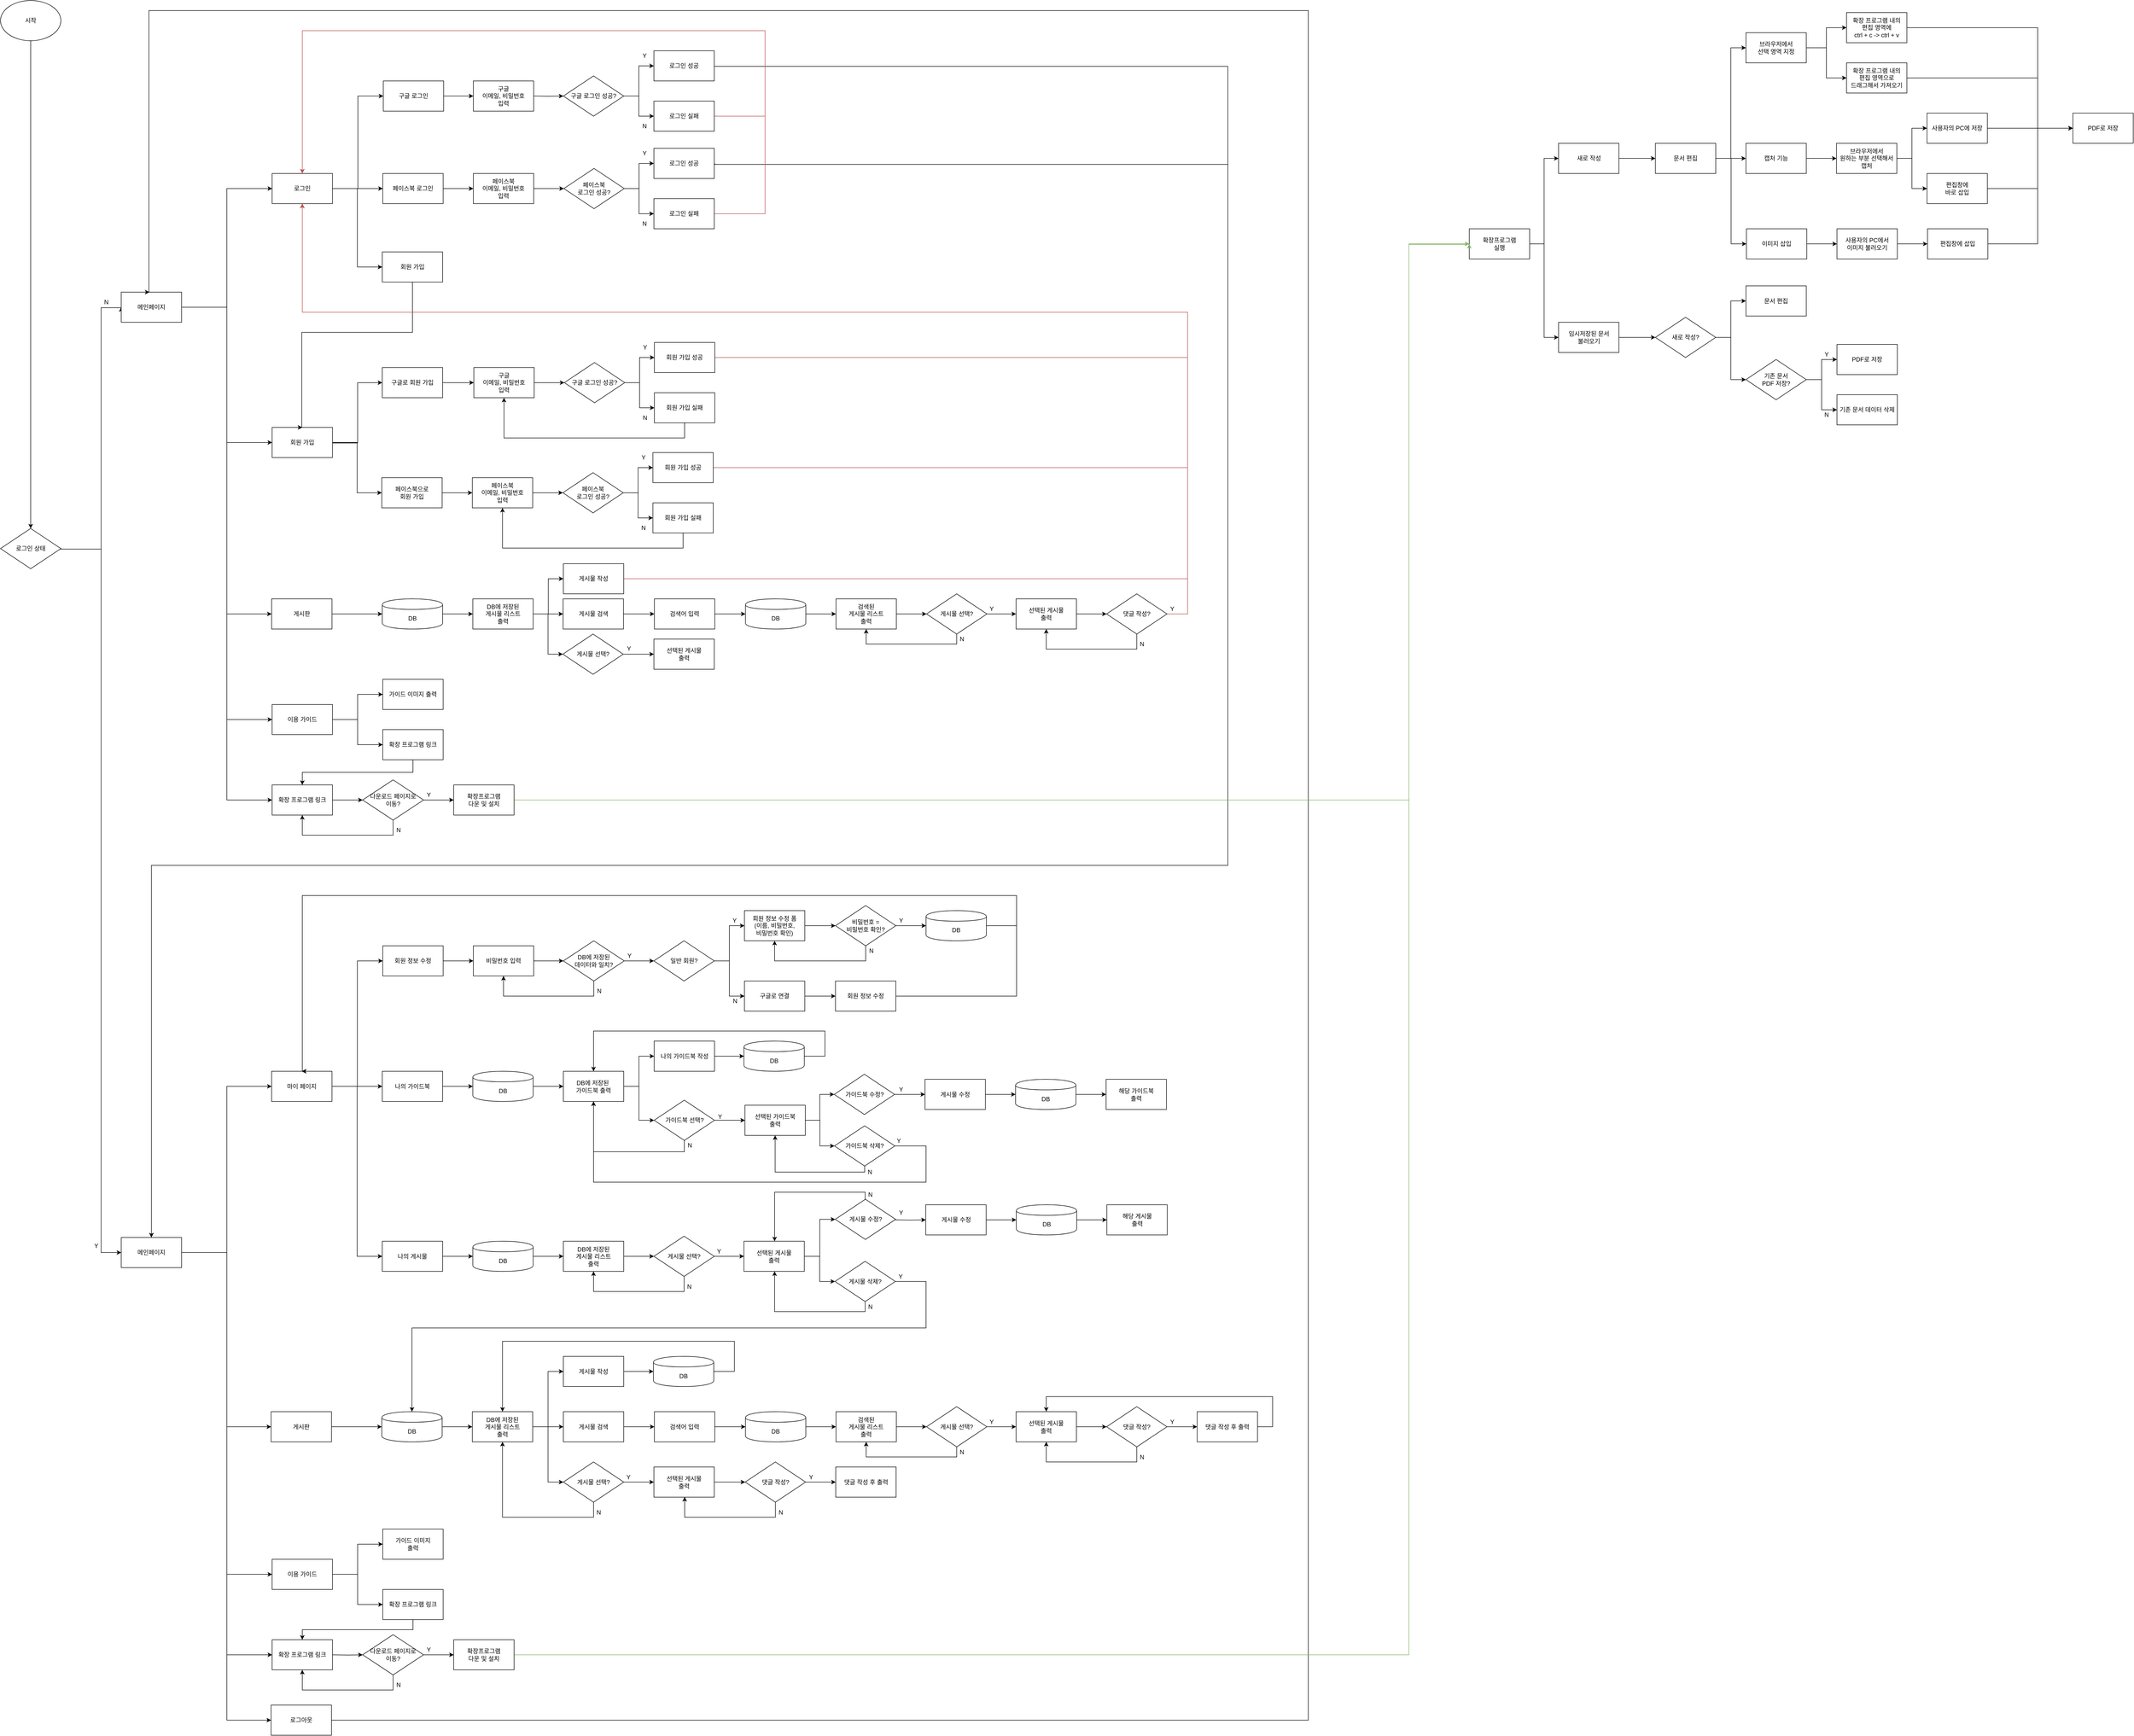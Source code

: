 <mxfile version="12.2.0" type="device" pages="1"><diagram id="t52N1FX-Z1pf8pAVOI71" name="Page-1"><mxGraphModel dx="4660" dy="3160" grid="1" gridSize="10" guides="1" tooltips="1" connect="1" arrows="1" fold="1" page="1" pageScale="1" pageWidth="827" pageHeight="1169" math="0" shadow="0"><root><mxCell id="0"/><mxCell id="1" parent="0"/><mxCell id="BbsaR-pYUSQkHYfOZ4FJ-84" style="edgeStyle=orthogonalEdgeStyle;rounded=0;orthogonalLoop=1;jettySize=auto;html=1;entryX=0.5;entryY=0;entryDx=0;entryDy=0;" parent="1" source="BbsaR-pYUSQkHYfOZ4FJ-23" target="BbsaR-pYUSQkHYfOZ4FJ-78" edge="1"><mxGeometry relative="1" as="geometry"/></mxCell><mxCell id="BbsaR-pYUSQkHYfOZ4FJ-23" value="시작" style="ellipse;whiteSpace=wrap;html=1;" parent="1" vertex="1"><mxGeometry x="40" y="80" width="120" height="80" as="geometry"/></mxCell><mxCell id="BbsaR-pYUSQkHYfOZ4FJ-47" style="edgeStyle=orthogonalEdgeStyle;rounded=0;orthogonalLoop=1;jettySize=auto;html=1;" parent="1" source="BbsaR-pYUSQkHYfOZ4FJ-24" target="BbsaR-pYUSQkHYfOZ4FJ-33" edge="1"><mxGeometry relative="1" as="geometry"/></mxCell><mxCell id="BbsaR-pYUSQkHYfOZ4FJ-99" style="edgeStyle=orthogonalEdgeStyle;rounded=0;orthogonalLoop=1;jettySize=auto;html=1;entryX=0;entryY=0.5;entryDx=0;entryDy=0;" parent="1" source="BbsaR-pYUSQkHYfOZ4FJ-24" target="BbsaR-pYUSQkHYfOZ4FJ-98" edge="1"><mxGeometry relative="1" as="geometry"/></mxCell><mxCell id="BbsaR-pYUSQkHYfOZ4FJ-293" style="edgeStyle=orthogonalEdgeStyle;rounded=0;orthogonalLoop=1;jettySize=auto;html=1;exitX=1;exitY=0.5;exitDx=0;exitDy=0;entryX=0;entryY=0.5;entryDx=0;entryDy=0;strokeWidth=1;" parent="1" source="BbsaR-pYUSQkHYfOZ4FJ-24" target="BbsaR-pYUSQkHYfOZ4FJ-292" edge="1"><mxGeometry relative="1" as="geometry"/></mxCell><mxCell id="BbsaR-pYUSQkHYfOZ4FJ-24" value="로그인" style="rounded=0;whiteSpace=wrap;html=1;" parent="1" vertex="1"><mxGeometry x="580" y="424" width="120" height="60" as="geometry"/></mxCell><mxCell id="BbsaR-pYUSQkHYfOZ4FJ-110" style="edgeStyle=orthogonalEdgeStyle;rounded=0;orthogonalLoop=1;jettySize=auto;html=1;entryX=0;entryY=0.5;entryDx=0;entryDy=0;strokeWidth=1;" parent="1" target="BbsaR-pYUSQkHYfOZ4FJ-108" edge="1"><mxGeometry relative="1" as="geometry"><mxPoint x="699" y="970" as="sourcePoint"/><Array as="points"><mxPoint x="699" y="960"/><mxPoint x="750" y="960"/><mxPoint x="750" y="840"/></Array></mxGeometry></mxCell><mxCell id="UqeuH6hSkiX5gyNMlZHu-16" style="edgeStyle=orthogonalEdgeStyle;rounded=0;orthogonalLoop=1;jettySize=auto;html=1;entryX=0;entryY=0.5;entryDx=0;entryDy=0;" edge="1" parent="1" source="BbsaR-pYUSQkHYfOZ4FJ-25" target="UqeuH6hSkiX5gyNMlZHu-5"><mxGeometry relative="1" as="geometry"/></mxCell><mxCell id="BbsaR-pYUSQkHYfOZ4FJ-25" value="회원 가입" style="rounded=0;whiteSpace=wrap;html=1;" parent="1" vertex="1"><mxGeometry x="580" y="929" width="120" height="60" as="geometry"/></mxCell><mxCell id="BbsaR-pYUSQkHYfOZ4FJ-146" style="edgeStyle=orthogonalEdgeStyle;rounded=0;orthogonalLoop=1;jettySize=auto;html=1;exitX=1;exitY=0.5;exitDx=0;exitDy=0;entryX=0;entryY=0.5;entryDx=0;entryDy=0;strokeWidth=1;" parent="1" source="BbsaR-pYUSQkHYfOZ4FJ-26" target="BbsaR-pYUSQkHYfOZ4FJ-145" edge="1"><mxGeometry relative="1" as="geometry"/></mxCell><mxCell id="BbsaR-pYUSQkHYfOZ4FJ-316" style="edgeStyle=orthogonalEdgeStyle;rounded=0;orthogonalLoop=1;jettySize=auto;html=1;strokeWidth=1;" parent="1" source="BbsaR-pYUSQkHYfOZ4FJ-26" target="BbsaR-pYUSQkHYfOZ4FJ-315" edge="1"><mxGeometry relative="1" as="geometry"/></mxCell><mxCell id="BbsaR-pYUSQkHYfOZ4FJ-26" value="이용 가이드" style="rounded=0;whiteSpace=wrap;html=1;" parent="1" vertex="1"><mxGeometry x="580" y="1480" width="120" height="60" as="geometry"/></mxCell><mxCell id="BbsaR-pYUSQkHYfOZ4FJ-295" value="" style="edgeStyle=orthogonalEdgeStyle;rounded=0;orthogonalLoop=1;jettySize=auto;html=1;strokeWidth=1;" parent="1" source="BbsaR-pYUSQkHYfOZ4FJ-33" target="BbsaR-pYUSQkHYfOZ4FJ-294" edge="1"><mxGeometry relative="1" as="geometry"/></mxCell><mxCell id="BbsaR-pYUSQkHYfOZ4FJ-33" value="페이스북 로그인" style="rounded=0;whiteSpace=wrap;html=1;" parent="1" vertex="1"><mxGeometry x="800" y="424" width="120" height="60" as="geometry"/></mxCell><mxCell id="BbsaR-pYUSQkHYfOZ4FJ-56" style="edgeStyle=orthogonalEdgeStyle;rounded=0;orthogonalLoop=1;jettySize=auto;html=1;" parent="1" source="BbsaR-pYUSQkHYfOZ4FJ-50" target="BbsaR-pYUSQkHYfOZ4FJ-54" edge="1"><mxGeometry relative="1" as="geometry"/></mxCell><mxCell id="BbsaR-pYUSQkHYfOZ4FJ-57" style="edgeStyle=orthogonalEdgeStyle;rounded=0;orthogonalLoop=1;jettySize=auto;html=1;exitX=1;exitY=0.5;exitDx=0;exitDy=0;entryX=0;entryY=0.5;entryDx=0;entryDy=0;" parent="1" source="BbsaR-pYUSQkHYfOZ4FJ-50" target="BbsaR-pYUSQkHYfOZ4FJ-55" edge="1"><mxGeometry relative="1" as="geometry"/></mxCell><mxCell id="BbsaR-pYUSQkHYfOZ4FJ-50" value="구글 로그인 성공?" style="rhombus;whiteSpace=wrap;html=1;" parent="1" vertex="1"><mxGeometry x="1159" y="230" width="120" height="80" as="geometry"/></mxCell><mxCell id="BbsaR-pYUSQkHYfOZ4FJ-95" style="edgeStyle=orthogonalEdgeStyle;rounded=0;orthogonalLoop=1;jettySize=auto;html=1;entryX=0.5;entryY=0;entryDx=0;entryDy=0;exitX=1;exitY=0.5;exitDx=0;exitDy=0;" parent="1" source="BbsaR-pYUSQkHYfOZ4FJ-54" target="BbsaR-pYUSQkHYfOZ4FJ-89" edge="1"><mxGeometry relative="1" as="geometry"><Array as="points"><mxPoint x="1459" y="211"/><mxPoint x="2480" y="211"/><mxPoint x="2480" y="1800"/><mxPoint x="340" y="1800"/></Array></mxGeometry></mxCell><mxCell id="BbsaR-pYUSQkHYfOZ4FJ-54" value="로그인 성공" style="rounded=0;whiteSpace=wrap;html=1;" parent="1" vertex="1"><mxGeometry x="1339" y="180" width="120" height="60" as="geometry"/></mxCell><mxCell id="BbsaR-pYUSQkHYfOZ4FJ-92" style="edgeStyle=orthogonalEdgeStyle;rounded=0;orthogonalLoop=1;jettySize=auto;html=1;entryX=0.5;entryY=0;entryDx=0;entryDy=0;fillColor=#f8cecc;strokeColor=#b85450;strokeWidth=1;exitX=1;exitY=0.5;exitDx=0;exitDy=0;" parent="1" source="BbsaR-pYUSQkHYfOZ4FJ-55" target="BbsaR-pYUSQkHYfOZ4FJ-24" edge="1"><mxGeometry relative="1" as="geometry"><mxPoint x="640" y="420" as="targetPoint"/><Array as="points"><mxPoint x="1560" y="310"/><mxPoint x="1560" y="140"/><mxPoint x="640" y="140"/></Array></mxGeometry></mxCell><mxCell id="BbsaR-pYUSQkHYfOZ4FJ-55" value="로그인 실패" style="rounded=0;whiteSpace=wrap;html=1;" parent="1" vertex="1"><mxGeometry x="1339" y="280" width="120" height="60" as="geometry"/></mxCell><mxCell id="BbsaR-pYUSQkHYfOZ4FJ-58" value="Y" style="text;html=1;resizable=0;points=[];autosize=1;align=center;verticalAlign=top;spacingTop=-4;" parent="1" vertex="1"><mxGeometry x="1310" y="180" width="20" height="20" as="geometry"/></mxCell><mxCell id="BbsaR-pYUSQkHYfOZ4FJ-60" value="N" style="text;html=1;resizable=0;points=[];autosize=1;align=center;verticalAlign=top;spacingTop=-4;" parent="1" vertex="1"><mxGeometry x="1310" y="320" width="20" height="20" as="geometry"/></mxCell><mxCell id="BbsaR-pYUSQkHYfOZ4FJ-68" style="edgeStyle=orthogonalEdgeStyle;rounded=0;orthogonalLoop=1;jettySize=auto;html=1;entryX=0;entryY=0.5;entryDx=0;entryDy=0;" parent="1" source="BbsaR-pYUSQkHYfOZ4FJ-63" target="BbsaR-pYUSQkHYfOZ4FJ-64" edge="1"><mxGeometry relative="1" as="geometry"/></mxCell><mxCell id="BbsaR-pYUSQkHYfOZ4FJ-69" style="edgeStyle=orthogonalEdgeStyle;rounded=0;orthogonalLoop=1;jettySize=auto;html=1;exitX=1;exitY=0.5;exitDx=0;exitDy=0;entryX=0;entryY=0.5;entryDx=0;entryDy=0;" parent="1" source="BbsaR-pYUSQkHYfOZ4FJ-63" target="BbsaR-pYUSQkHYfOZ4FJ-65" edge="1"><mxGeometry relative="1" as="geometry"/></mxCell><mxCell id="BbsaR-pYUSQkHYfOZ4FJ-63" value="페이스북&lt;br&gt;로그인 성공?" style="rhombus;whiteSpace=wrap;html=1;" parent="1" vertex="1"><mxGeometry x="1160" y="414" width="120" height="80" as="geometry"/></mxCell><mxCell id="BbsaR-pYUSQkHYfOZ4FJ-96" style="edgeStyle=orthogonalEdgeStyle;rounded=0;orthogonalLoop=1;jettySize=auto;html=1;exitX=1;exitY=0.5;exitDx=0;exitDy=0;entryX=0.5;entryY=0;entryDx=0;entryDy=0;" parent="1" source="BbsaR-pYUSQkHYfOZ4FJ-64" target="BbsaR-pYUSQkHYfOZ4FJ-89" edge="1"><mxGeometry relative="1" as="geometry"><mxPoint x="340" y="1202" as="targetPoint"/><Array as="points"><mxPoint x="1460" y="405"/><mxPoint x="1460" y="406"/><mxPoint x="2480" y="406"/><mxPoint x="2480" y="1800"/><mxPoint x="340" y="1800"/></Array></mxGeometry></mxCell><mxCell id="BbsaR-pYUSQkHYfOZ4FJ-64" value="로그인 성공" style="rounded=0;whiteSpace=wrap;html=1;" parent="1" vertex="1"><mxGeometry x="1339" y="374" width="120" height="60" as="geometry"/></mxCell><mxCell id="BbsaR-pYUSQkHYfOZ4FJ-93" style="edgeStyle=orthogonalEdgeStyle;rounded=0;orthogonalLoop=1;jettySize=auto;html=1;entryX=0.5;entryY=0;entryDx=0;entryDy=0;fillColor=#f8cecc;strokeColor=#b85450;" parent="1" source="BbsaR-pYUSQkHYfOZ4FJ-65" target="BbsaR-pYUSQkHYfOZ4FJ-24" edge="1"><mxGeometry relative="1" as="geometry"><mxPoint x="640" y="420" as="targetPoint"/><Array as="points"><mxPoint x="1560" y="504"/><mxPoint x="1560" y="140"/><mxPoint x="640" y="140"/></Array></mxGeometry></mxCell><mxCell id="BbsaR-pYUSQkHYfOZ4FJ-65" value="로그인 실패" style="rounded=0;whiteSpace=wrap;html=1;" parent="1" vertex="1"><mxGeometry x="1339" y="474" width="120" height="60" as="geometry"/></mxCell><mxCell id="BbsaR-pYUSQkHYfOZ4FJ-66" value="Y" style="text;html=1;resizable=0;points=[];autosize=1;align=center;verticalAlign=top;spacingTop=-4;" parent="1" vertex="1"><mxGeometry x="1310" y="374" width="20" height="20" as="geometry"/></mxCell><mxCell id="BbsaR-pYUSQkHYfOZ4FJ-67" value="N" style="text;html=1;resizable=0;points=[];autosize=1;align=center;verticalAlign=top;spacingTop=-4;" parent="1" vertex="1"><mxGeometry x="1310" y="514" width="20" height="20" as="geometry"/></mxCell><mxCell id="BbsaR-pYUSQkHYfOZ4FJ-81" style="edgeStyle=orthogonalEdgeStyle;rounded=0;orthogonalLoop=1;jettySize=auto;html=1;exitX=1;exitY=0.5;exitDx=0;exitDy=0;" parent="1" source="BbsaR-pYUSQkHYfOZ4FJ-78" edge="1"><mxGeometry relative="1" as="geometry"><mxPoint x="280" y="690" as="targetPoint"/><mxPoint x="160" y="800" as="sourcePoint"/><Array as="points"><mxPoint x="240" y="1171"/><mxPoint x="240" y="691"/></Array></mxGeometry></mxCell><mxCell id="BbsaR-pYUSQkHYfOZ4FJ-90" style="edgeStyle=orthogonalEdgeStyle;rounded=0;orthogonalLoop=1;jettySize=auto;html=1;entryX=0;entryY=0.5;entryDx=0;entryDy=0;" parent="1" source="BbsaR-pYUSQkHYfOZ4FJ-78" target="BbsaR-pYUSQkHYfOZ4FJ-89" edge="1"><mxGeometry relative="1" as="geometry"><Array as="points"><mxPoint x="240" y="1171"/><mxPoint x="240" y="2570"/></Array></mxGeometry></mxCell><mxCell id="BbsaR-pYUSQkHYfOZ4FJ-78" value="로그인 상태" style="rhombus;whiteSpace=wrap;html=1;align=center;" parent="1" vertex="1"><mxGeometry x="40" y="1130" width="120" height="80" as="geometry"/></mxCell><mxCell id="BbsaR-pYUSQkHYfOZ4FJ-82" value="N" style="text;html=1;resizable=0;points=[];autosize=1;align=center;verticalAlign=top;spacingTop=-4;" parent="1" vertex="1"><mxGeometry x="240" y="670" width="20" height="20" as="geometry"/></mxCell><mxCell id="BbsaR-pYUSQkHYfOZ4FJ-86" style="edgeStyle=orthogonalEdgeStyle;rounded=0;orthogonalLoop=1;jettySize=auto;html=1;entryX=0;entryY=0.5;entryDx=0;entryDy=0;" parent="1" source="BbsaR-pYUSQkHYfOZ4FJ-85" target="BbsaR-pYUSQkHYfOZ4FJ-24" edge="1"><mxGeometry relative="1" as="geometry"/></mxCell><mxCell id="BbsaR-pYUSQkHYfOZ4FJ-87" style="edgeStyle=orthogonalEdgeStyle;rounded=0;orthogonalLoop=1;jettySize=auto;html=1;exitX=1;exitY=0.5;exitDx=0;exitDy=0;entryX=0;entryY=0.5;entryDx=0;entryDy=0;" parent="1" source="BbsaR-pYUSQkHYfOZ4FJ-85" target="BbsaR-pYUSQkHYfOZ4FJ-25" edge="1"><mxGeometry relative="1" as="geometry"/></mxCell><mxCell id="BbsaR-pYUSQkHYfOZ4FJ-88" style="edgeStyle=orthogonalEdgeStyle;rounded=0;orthogonalLoop=1;jettySize=auto;html=1;exitX=1;exitY=0.5;exitDx=0;exitDy=0;entryX=0;entryY=0.5;entryDx=0;entryDy=0;" parent="1" source="BbsaR-pYUSQkHYfOZ4FJ-85" target="BbsaR-pYUSQkHYfOZ4FJ-26" edge="1"><mxGeometry relative="1" as="geometry"/></mxCell><mxCell id="BbsaR-pYUSQkHYfOZ4FJ-103" style="edgeStyle=orthogonalEdgeStyle;rounded=0;orthogonalLoop=1;jettySize=auto;html=1;entryX=0;entryY=0.5;entryDx=0;entryDy=0;strokeWidth=1;" parent="1" source="BbsaR-pYUSQkHYfOZ4FJ-85" target="BbsaR-pYUSQkHYfOZ4FJ-102" edge="1"><mxGeometry relative="1" as="geometry"/></mxCell><mxCell id="BbsaR-pYUSQkHYfOZ4FJ-256" style="edgeStyle=orthogonalEdgeStyle;rounded=0;orthogonalLoop=1;jettySize=auto;html=1;entryX=0;entryY=0.5;entryDx=0;entryDy=0;strokeWidth=1;" parent="1" source="BbsaR-pYUSQkHYfOZ4FJ-85" target="BbsaR-pYUSQkHYfOZ4FJ-245" edge="1"><mxGeometry relative="1" as="geometry"><Array as="points"><mxPoint x="490" y="690"/><mxPoint x="490" y="1300"/></Array></mxGeometry></mxCell><mxCell id="BbsaR-pYUSQkHYfOZ4FJ-85" value="메인페이지" style="rounded=0;whiteSpace=wrap;html=1;align=center;" parent="1" vertex="1"><mxGeometry x="280" y="660" width="120" height="60" as="geometry"/></mxCell><mxCell id="BbsaR-pYUSQkHYfOZ4FJ-161" style="edgeStyle=orthogonalEdgeStyle;rounded=0;orthogonalLoop=1;jettySize=auto;html=1;entryX=0;entryY=0.5;entryDx=0;entryDy=0;strokeWidth=1;" parent="1" source="BbsaR-pYUSQkHYfOZ4FJ-89" target="BbsaR-pYUSQkHYfOZ4FJ-148" edge="1"><mxGeometry relative="1" as="geometry"><Array as="points"><mxPoint x="490" y="2570"/><mxPoint x="490" y="2240"/></Array></mxGeometry></mxCell><mxCell id="BbsaR-pYUSQkHYfOZ4FJ-199" style="edgeStyle=orthogonalEdgeStyle;rounded=0;orthogonalLoop=1;jettySize=auto;html=1;entryX=0;entryY=0.5;entryDx=0;entryDy=0;strokeWidth=1;" parent="1" source="BbsaR-pYUSQkHYfOZ4FJ-89" target="BbsaR-pYUSQkHYfOZ4FJ-160" edge="1"><mxGeometry relative="1" as="geometry"><Array as="points"><mxPoint x="490" y="2570"/><mxPoint x="490" y="2917"/></Array></mxGeometry></mxCell><mxCell id="BbsaR-pYUSQkHYfOZ4FJ-200" style="edgeStyle=orthogonalEdgeStyle;rounded=0;orthogonalLoop=1;jettySize=auto;html=1;entryX=0;entryY=0.5;entryDx=0;entryDy=0;strokeWidth=1;" parent="1" source="BbsaR-pYUSQkHYfOZ4FJ-89" target="BbsaR-pYUSQkHYfOZ4FJ-152" edge="1"><mxGeometry relative="1" as="geometry"><Array as="points"><mxPoint x="490" y="2570"/><mxPoint x="490" y="3210"/></Array></mxGeometry></mxCell><mxCell id="BbsaR-pYUSQkHYfOZ4FJ-201" style="edgeStyle=orthogonalEdgeStyle;rounded=0;orthogonalLoop=1;jettySize=auto;html=1;entryX=0;entryY=0.5;entryDx=0;entryDy=0;strokeWidth=1;" parent="1" source="BbsaR-pYUSQkHYfOZ4FJ-89" target="BbsaR-pYUSQkHYfOZ4FJ-153" edge="1"><mxGeometry relative="1" as="geometry"><Array as="points"><mxPoint x="490" y="2570"/><mxPoint x="490" y="3370"/></Array></mxGeometry></mxCell><mxCell id="BbsaR-pYUSQkHYfOZ4FJ-243" style="edgeStyle=orthogonalEdgeStyle;rounded=0;orthogonalLoop=1;jettySize=auto;html=1;entryX=0;entryY=0.5;entryDx=0;entryDy=0;strokeWidth=1;" parent="1" source="BbsaR-pYUSQkHYfOZ4FJ-89" target="BbsaR-pYUSQkHYfOZ4FJ-242" edge="1"><mxGeometry relative="1" as="geometry"><Array as="points"><mxPoint x="490" y="2570"/><mxPoint x="490" y="3500"/></Array></mxGeometry></mxCell><mxCell id="BbsaR-pYUSQkHYfOZ4FJ-89" value="메인페이지" style="rounded=0;whiteSpace=wrap;html=1;align=center;" parent="1" vertex="1"><mxGeometry x="280" y="2540" width="120" height="60" as="geometry"/></mxCell><mxCell id="BbsaR-pYUSQkHYfOZ4FJ-91" value="Y" style="text;html=1;resizable=0;points=[];autosize=1;align=center;verticalAlign=top;spacingTop=-4;" parent="1" vertex="1"><mxGeometry x="220" y="2546.5" width="20" height="20" as="geometry"/></mxCell><mxCell id="BbsaR-pYUSQkHYfOZ4FJ-100" style="edgeStyle=orthogonalEdgeStyle;rounded=0;orthogonalLoop=1;jettySize=auto;html=1;entryX=0.5;entryY=0;entryDx=0;entryDy=0;" parent="1" source="BbsaR-pYUSQkHYfOZ4FJ-98" target="BbsaR-pYUSQkHYfOZ4FJ-25" edge="1"><mxGeometry relative="1" as="geometry"><Array as="points"><mxPoint x="859" y="740"/><mxPoint x="639" y="740"/></Array></mxGeometry></mxCell><mxCell id="BbsaR-pYUSQkHYfOZ4FJ-98" value="회원 가입" style="rounded=0;whiteSpace=wrap;html=1;align=center;" parent="1" vertex="1"><mxGeometry x="799" y="580" width="120" height="60" as="geometry"/></mxCell><mxCell id="UqeuH6hSkiX5gyNMlZHu-20" value="" style="edgeStyle=orthogonalEdgeStyle;rounded=0;orthogonalLoop=1;jettySize=auto;html=1;" edge="1" parent="1" source="BbsaR-pYUSQkHYfOZ4FJ-102" target="UqeuH6hSkiX5gyNMlZHu-19"><mxGeometry relative="1" as="geometry"/></mxCell><mxCell id="BbsaR-pYUSQkHYfOZ4FJ-102" value="확장 프로그램 링크" style="rounded=0;whiteSpace=wrap;html=1;align=center;" parent="1" vertex="1"><mxGeometry x="580" y="1640" width="120" height="60" as="geometry"/></mxCell><mxCell id="BbsaR-pYUSQkHYfOZ4FJ-298" value="" style="edgeStyle=orthogonalEdgeStyle;rounded=0;orthogonalLoop=1;jettySize=auto;html=1;strokeWidth=1;" parent="1" source="BbsaR-pYUSQkHYfOZ4FJ-108" target="BbsaR-pYUSQkHYfOZ4FJ-297" edge="1"><mxGeometry relative="1" as="geometry"/></mxCell><mxCell id="BbsaR-pYUSQkHYfOZ4FJ-108" value="구글로 회원 가입" style="rounded=0;whiteSpace=wrap;html=1;align=center;" parent="1" vertex="1"><mxGeometry x="799" y="810" width="120" height="60" as="geometry"/></mxCell><mxCell id="BbsaR-pYUSQkHYfOZ4FJ-299" value="" style="edgeStyle=orthogonalEdgeStyle;rounded=0;orthogonalLoop=1;jettySize=auto;html=1;strokeWidth=1;" parent="1" source="BbsaR-pYUSQkHYfOZ4FJ-297" target="BbsaR-pYUSQkHYfOZ4FJ-116" edge="1"><mxGeometry relative="1" as="geometry"/></mxCell><mxCell id="BbsaR-pYUSQkHYfOZ4FJ-297" value="구글&lt;br&gt;이메일, 비밀번호&lt;br&gt;입력" style="rounded=0;whiteSpace=wrap;html=1;align=center;" parent="1" vertex="1"><mxGeometry x="981" y="810" width="120" height="60" as="geometry"/></mxCell><mxCell id="BbsaR-pYUSQkHYfOZ4FJ-114" style="edgeStyle=orthogonalEdgeStyle;rounded=0;orthogonalLoop=1;jettySize=auto;html=1;entryX=0;entryY=0.5;entryDx=0;entryDy=0;" parent="1" source="BbsaR-pYUSQkHYfOZ4FJ-116" target="BbsaR-pYUSQkHYfOZ4FJ-117" edge="1"><mxGeometry relative="1" as="geometry"/></mxCell><mxCell id="BbsaR-pYUSQkHYfOZ4FJ-115" style="edgeStyle=orthogonalEdgeStyle;rounded=0;orthogonalLoop=1;jettySize=auto;html=1;exitX=1;exitY=0.5;exitDx=0;exitDy=0;entryX=0;entryY=0.5;entryDx=0;entryDy=0;" parent="1" source="BbsaR-pYUSQkHYfOZ4FJ-116" target="BbsaR-pYUSQkHYfOZ4FJ-118" edge="1"><mxGeometry relative="1" as="geometry"/></mxCell><mxCell id="BbsaR-pYUSQkHYfOZ4FJ-116" value="구글 로그인 성공?" style="rhombus;whiteSpace=wrap;html=1;" parent="1" vertex="1"><mxGeometry x="1161" y="800" width="120" height="80" as="geometry"/></mxCell><mxCell id="BbsaR-pYUSQkHYfOZ4FJ-134" style="edgeStyle=orthogonalEdgeStyle;rounded=0;orthogonalLoop=1;jettySize=auto;html=1;entryX=0.5;entryY=1;entryDx=0;entryDy=0;strokeWidth=1;exitX=1;exitY=0.5;exitDx=0;exitDy=0;fillColor=#f8cecc;strokeColor=#b85450;" parent="1" source="BbsaR-pYUSQkHYfOZ4FJ-117" target="BbsaR-pYUSQkHYfOZ4FJ-24" edge="1"><mxGeometry relative="1" as="geometry"><Array as="points"><mxPoint x="2400" y="790"/><mxPoint x="2400" y="700"/><mxPoint x="640" y="700"/></Array></mxGeometry></mxCell><mxCell id="BbsaR-pYUSQkHYfOZ4FJ-117" value="회원 가입 성공" style="rounded=0;whiteSpace=wrap;html=1;" parent="1" vertex="1"><mxGeometry x="1340" y="760" width="120" height="60" as="geometry"/></mxCell><mxCell id="BbsaR-pYUSQkHYfOZ4FJ-133" style="edgeStyle=orthogonalEdgeStyle;rounded=0;orthogonalLoop=1;jettySize=auto;html=1;entryX=0.5;entryY=1;entryDx=0;entryDy=0;strokeWidth=1;" parent="1" source="BbsaR-pYUSQkHYfOZ4FJ-118" edge="1"><mxGeometry relative="1" as="geometry"><mxPoint x="1041" y="870" as="targetPoint"/><Array as="points"><mxPoint x="1400" y="950"/><mxPoint x="1041" y="950"/></Array></mxGeometry></mxCell><mxCell id="BbsaR-pYUSQkHYfOZ4FJ-118" value="회원 가입 실패" style="rounded=0;whiteSpace=wrap;html=1;" parent="1" vertex="1"><mxGeometry x="1340" y="860" width="120" height="60" as="geometry"/></mxCell><mxCell id="BbsaR-pYUSQkHYfOZ4FJ-119" value="Y" style="text;html=1;resizable=0;points=[];autosize=1;align=center;verticalAlign=top;spacingTop=-4;" parent="1" vertex="1"><mxGeometry x="1311" y="760" width="20" height="20" as="geometry"/></mxCell><mxCell id="BbsaR-pYUSQkHYfOZ4FJ-120" value="N" style="text;html=1;resizable=0;points=[];autosize=1;align=center;verticalAlign=top;spacingTop=-4;" parent="1" vertex="1"><mxGeometry x="1311" y="900" width="20" height="20" as="geometry"/></mxCell><mxCell id="BbsaR-pYUSQkHYfOZ4FJ-135" style="edgeStyle=orthogonalEdgeStyle;rounded=0;orthogonalLoop=1;jettySize=auto;html=1;entryX=0.5;entryY=1;entryDx=0;entryDy=0;strokeWidth=1;fillColor=#f8cecc;strokeColor=#b85450;exitX=1;exitY=0.5;exitDx=0;exitDy=0;" parent="1" source="UqeuH6hSkiX5gyNMlZHu-11" target="BbsaR-pYUSQkHYfOZ4FJ-24" edge="1"><mxGeometry relative="1" as="geometry"><Array as="points"><mxPoint x="2400" y="1009"/><mxPoint x="2400" y="700"/><mxPoint x="640" y="700"/></Array><mxPoint x="1638" y="1060" as="sourcePoint"/></mxGeometry></mxCell><mxCell id="BbsaR-pYUSQkHYfOZ4FJ-147" style="edgeStyle=orthogonalEdgeStyle;rounded=0;orthogonalLoop=1;jettySize=auto;html=1;exitX=0.5;exitY=1;exitDx=0;exitDy=0;entryX=0.5;entryY=0;entryDx=0;entryDy=0;strokeWidth=1;" parent="1" source="BbsaR-pYUSQkHYfOZ4FJ-145" target="BbsaR-pYUSQkHYfOZ4FJ-102" edge="1"><mxGeometry relative="1" as="geometry"/></mxCell><mxCell id="BbsaR-pYUSQkHYfOZ4FJ-145" value="확장 프로그램 링크" style="rounded=0;whiteSpace=wrap;html=1;align=center;" parent="1" vertex="1"><mxGeometry x="800" y="1530" width="120" height="60" as="geometry"/></mxCell><mxCell id="BbsaR-pYUSQkHYfOZ4FJ-162" style="edgeStyle=orthogonalEdgeStyle;rounded=0;orthogonalLoop=1;jettySize=auto;html=1;entryX=0;entryY=0.5;entryDx=0;entryDy=0;strokeWidth=1;" parent="1" source="BbsaR-pYUSQkHYfOZ4FJ-148" target="BbsaR-pYUSQkHYfOZ4FJ-157" edge="1"><mxGeometry relative="1" as="geometry"/></mxCell><mxCell id="BbsaR-pYUSQkHYfOZ4FJ-163" style="edgeStyle=orthogonalEdgeStyle;rounded=0;orthogonalLoop=1;jettySize=auto;html=1;exitX=1;exitY=0.5;exitDx=0;exitDy=0;entryX=0;entryY=0.5;entryDx=0;entryDy=0;strokeWidth=1;" parent="1" source="BbsaR-pYUSQkHYfOZ4FJ-148" target="BbsaR-pYUSQkHYfOZ4FJ-158" edge="1"><mxGeometry relative="1" as="geometry"/></mxCell><mxCell id="BbsaR-pYUSQkHYfOZ4FJ-164" style="edgeStyle=orthogonalEdgeStyle;rounded=0;orthogonalLoop=1;jettySize=auto;html=1;entryX=0;entryY=0.5;entryDx=0;entryDy=0;strokeWidth=1;" parent="1" source="BbsaR-pYUSQkHYfOZ4FJ-148" target="BbsaR-pYUSQkHYfOZ4FJ-159" edge="1"><mxGeometry relative="1" as="geometry"/></mxCell><mxCell id="BbsaR-pYUSQkHYfOZ4FJ-148" value="마이 페이지" style="rounded=0;whiteSpace=wrap;html=1;align=center;" parent="1" vertex="1"><mxGeometry x="579" y="2209.5" width="120" height="60" as="geometry"/></mxCell><mxCell id="BbsaR-pYUSQkHYfOZ4FJ-151" style="edgeStyle=orthogonalEdgeStyle;rounded=0;orthogonalLoop=1;jettySize=auto;html=1;exitX=1;exitY=0.5;exitDx=0;exitDy=0;entryX=0;entryY=0.5;entryDx=0;entryDy=0;strokeWidth=1;" parent="1" source="BbsaR-pYUSQkHYfOZ4FJ-152" target="BbsaR-pYUSQkHYfOZ4FJ-156" edge="1"><mxGeometry relative="1" as="geometry"/></mxCell><mxCell id="BbsaR-pYUSQkHYfOZ4FJ-360" style="edgeStyle=orthogonalEdgeStyle;rounded=0;orthogonalLoop=1;jettySize=auto;html=1;entryX=0;entryY=0.5;entryDx=0;entryDy=0;strokeWidth=1;" parent="1" source="BbsaR-pYUSQkHYfOZ4FJ-152" target="BbsaR-pYUSQkHYfOZ4FJ-356" edge="1"><mxGeometry relative="1" as="geometry"/></mxCell><mxCell id="BbsaR-pYUSQkHYfOZ4FJ-152" value="이용 가이드" style="rounded=0;whiteSpace=wrap;html=1;" parent="1" vertex="1"><mxGeometry x="580" y="3180" width="120" height="60" as="geometry"/></mxCell><mxCell id="BbsaR-pYUSQkHYfOZ4FJ-153" value="확장 프로그램 링크" style="rounded=0;whiteSpace=wrap;html=1;align=center;" parent="1" vertex="1"><mxGeometry x="580" y="3340" width="120" height="60" as="geometry"/></mxCell><mxCell id="BbsaR-pYUSQkHYfOZ4FJ-155" style="edgeStyle=orthogonalEdgeStyle;rounded=0;orthogonalLoop=1;jettySize=auto;html=1;exitX=0.5;exitY=1;exitDx=0;exitDy=0;entryX=0.5;entryY=0;entryDx=0;entryDy=0;strokeWidth=1;" parent="1" source="BbsaR-pYUSQkHYfOZ4FJ-156" target="BbsaR-pYUSQkHYfOZ4FJ-153" edge="1"><mxGeometry relative="1" as="geometry"/></mxCell><mxCell id="BbsaR-pYUSQkHYfOZ4FJ-156" value="확장 프로그램 링크" style="rounded=0;whiteSpace=wrap;html=1;align=center;" parent="1" vertex="1"><mxGeometry x="800" y="3240" width="120" height="60" as="geometry"/></mxCell><mxCell id="BbsaR-pYUSQkHYfOZ4FJ-318" value="" style="edgeStyle=orthogonalEdgeStyle;rounded=0;orthogonalLoop=1;jettySize=auto;html=1;strokeWidth=1;" parent="1" source="BbsaR-pYUSQkHYfOZ4FJ-157" target="BbsaR-pYUSQkHYfOZ4FJ-317" edge="1"><mxGeometry relative="1" as="geometry"/></mxCell><mxCell id="BbsaR-pYUSQkHYfOZ4FJ-157" value="회원 정보 수정" style="rounded=0;whiteSpace=wrap;html=1;align=center;" parent="1" vertex="1"><mxGeometry x="800" y="1960" width="120" height="60" as="geometry"/></mxCell><mxCell id="BbsaR-pYUSQkHYfOZ4FJ-196" value="" style="edgeStyle=orthogonalEdgeStyle;rounded=0;orthogonalLoop=1;jettySize=auto;html=1;strokeWidth=1;" parent="1" source="BbsaR-pYUSQkHYfOZ4FJ-158" target="BbsaR-pYUSQkHYfOZ4FJ-195" edge="1"><mxGeometry relative="1" as="geometry"/></mxCell><mxCell id="BbsaR-pYUSQkHYfOZ4FJ-158" value="나의 가이드북" style="rounded=0;whiteSpace=wrap;html=1;align=center;" parent="1" vertex="1"><mxGeometry x="799" y="2209.5" width="120" height="60" as="geometry"/></mxCell><mxCell id="BbsaR-pYUSQkHYfOZ4FJ-208" value="" style="edgeStyle=orthogonalEdgeStyle;rounded=0;orthogonalLoop=1;jettySize=auto;html=1;strokeWidth=1;" parent="1" source="BbsaR-pYUSQkHYfOZ4FJ-159" target="BbsaR-pYUSQkHYfOZ4FJ-207" edge="1"><mxGeometry relative="1" as="geometry"/></mxCell><mxCell id="BbsaR-pYUSQkHYfOZ4FJ-159" value="나의 게시물" style="rounded=0;whiteSpace=wrap;html=1;align=center;" parent="1" vertex="1"><mxGeometry x="799" y="2547.5" width="120" height="60" as="geometry"/></mxCell><mxCell id="BbsaR-pYUSQkHYfOZ4FJ-218" value="" style="edgeStyle=orthogonalEdgeStyle;rounded=0;orthogonalLoop=1;jettySize=auto;html=1;strokeWidth=1;entryX=0;entryY=0.5;entryDx=0;entryDy=0;" parent="1" source="BbsaR-pYUSQkHYfOZ4FJ-160" target="BbsaR-pYUSQkHYfOZ4FJ-214" edge="1"><mxGeometry relative="1" as="geometry"><mxPoint x="778" y="2916.5" as="targetPoint"/></mxGeometry></mxCell><mxCell id="BbsaR-pYUSQkHYfOZ4FJ-160" value="게시판" style="rounded=0;whiteSpace=wrap;html=1;align=center;" parent="1" vertex="1"><mxGeometry x="578" y="2886.5" width="120" height="60" as="geometry"/></mxCell><mxCell id="BbsaR-pYUSQkHYfOZ4FJ-185" style="edgeStyle=orthogonalEdgeStyle;rounded=0;orthogonalLoop=1;jettySize=auto;html=1;entryX=0;entryY=0.5;entryDx=0;entryDy=0;strokeWidth=1;" parent="1" source="BbsaR-pYUSQkHYfOZ4FJ-181" target="BbsaR-pYUSQkHYfOZ4FJ-184" edge="1"><mxGeometry relative="1" as="geometry"/></mxCell><mxCell id="BbsaR-pYUSQkHYfOZ4FJ-187" style="edgeStyle=orthogonalEdgeStyle;rounded=0;orthogonalLoop=1;jettySize=auto;html=1;entryX=0;entryY=0.5;entryDx=0;entryDy=0;strokeWidth=1;" parent="1" source="BbsaR-pYUSQkHYfOZ4FJ-181" target="BbsaR-pYUSQkHYfOZ4FJ-186" edge="1"><mxGeometry relative="1" as="geometry"/></mxCell><mxCell id="BbsaR-pYUSQkHYfOZ4FJ-181" value="일반 회원?" style="rhombus;whiteSpace=wrap;html=1;align=center;" parent="1" vertex="1"><mxGeometry x="1339" y="1950" width="120" height="80" as="geometry"/></mxCell><mxCell id="BbsaR-pYUSQkHYfOZ4FJ-326" value="" style="edgeStyle=orthogonalEdgeStyle;rounded=0;orthogonalLoop=1;jettySize=auto;html=1;strokeWidth=1;" parent="1" source="BbsaR-pYUSQkHYfOZ4FJ-184" target="BbsaR-pYUSQkHYfOZ4FJ-325" edge="1"><mxGeometry relative="1" as="geometry"/></mxCell><mxCell id="BbsaR-pYUSQkHYfOZ4FJ-184" value="회원 정보 수정 폼&lt;br&gt;(이름, 비밀번호, &lt;br&gt;비밀번호 확인)" style="rounded=0;whiteSpace=wrap;html=1;align=center;" parent="1" vertex="1"><mxGeometry x="1519" y="1890" width="120" height="60" as="geometry"/></mxCell><mxCell id="BbsaR-pYUSQkHYfOZ4FJ-332" value="" style="edgeStyle=orthogonalEdgeStyle;rounded=0;orthogonalLoop=1;jettySize=auto;html=1;strokeWidth=1;" parent="1" source="BbsaR-pYUSQkHYfOZ4FJ-186" target="BbsaR-pYUSQkHYfOZ4FJ-331" edge="1"><mxGeometry relative="1" as="geometry"/></mxCell><mxCell id="BbsaR-pYUSQkHYfOZ4FJ-186" value="구글로 연결" style="rounded=0;whiteSpace=wrap;html=1;align=center;" parent="1" vertex="1"><mxGeometry x="1519" y="2030" width="120" height="60" as="geometry"/></mxCell><mxCell id="BbsaR-pYUSQkHYfOZ4FJ-333" style="edgeStyle=orthogonalEdgeStyle;rounded=0;orthogonalLoop=1;jettySize=auto;html=1;entryX=0.5;entryY=0;entryDx=0;entryDy=0;strokeWidth=1;" parent="1" source="BbsaR-pYUSQkHYfOZ4FJ-331" target="BbsaR-pYUSQkHYfOZ4FJ-148" edge="1"><mxGeometry relative="1" as="geometry"><Array as="points"><mxPoint x="2060" y="2060"/><mxPoint x="2060" y="1860"/><mxPoint x="640" y="1860"/></Array></mxGeometry></mxCell><mxCell id="BbsaR-pYUSQkHYfOZ4FJ-331" value="회원 정보 수정" style="rounded=0;whiteSpace=wrap;html=1;align=center;" parent="1" vertex="1"><mxGeometry x="1700" y="2030" width="120" height="60" as="geometry"/></mxCell><mxCell id="BbsaR-pYUSQkHYfOZ4FJ-188" value="Y" style="text;html=1;resizable=0;points=[];autosize=1;align=center;verticalAlign=top;spacingTop=-4;" parent="1" vertex="1"><mxGeometry x="1489" y="1900" width="20" height="20" as="geometry"/></mxCell><mxCell id="BbsaR-pYUSQkHYfOZ4FJ-189" value="N" style="text;html=1;resizable=0;points=[];autosize=1;align=center;verticalAlign=top;spacingTop=-4;" parent="1" vertex="1"><mxGeometry x="1490" y="2060" width="20" height="20" as="geometry"/></mxCell><mxCell id="BbsaR-pYUSQkHYfOZ4FJ-335" value="" style="edgeStyle=orthogonalEdgeStyle;rounded=0;orthogonalLoop=1;jettySize=auto;html=1;strokeWidth=1;" parent="1" source="BbsaR-pYUSQkHYfOZ4FJ-195" target="BbsaR-pYUSQkHYfOZ4FJ-334" edge="1"><mxGeometry relative="1" as="geometry"/></mxCell><mxCell id="BbsaR-pYUSQkHYfOZ4FJ-195" value="DB" style="shape=cylinder;whiteSpace=wrap;html=1;boundedLbl=1;backgroundOutline=1;align=center;" parent="1" vertex="1"><mxGeometry x="979" y="2209.5" width="120" height="60" as="geometry"/></mxCell><mxCell id="BbsaR-pYUSQkHYfOZ4FJ-204" value="" style="edgeStyle=orthogonalEdgeStyle;rounded=0;orthogonalLoop=1;jettySize=auto;html=1;strokeWidth=1;" parent="1" target="BbsaR-pYUSQkHYfOZ4FJ-50" edge="1"><mxGeometry relative="1" as="geometry"><mxPoint x="1100" y="270" as="sourcePoint"/></mxGeometry></mxCell><mxCell id="BbsaR-pYUSQkHYfOZ4FJ-339" value="" style="edgeStyle=orthogonalEdgeStyle;rounded=0;orthogonalLoop=1;jettySize=auto;html=1;strokeWidth=1;" parent="1" source="BbsaR-pYUSQkHYfOZ4FJ-207" target="BbsaR-pYUSQkHYfOZ4FJ-338" edge="1"><mxGeometry relative="1" as="geometry"/></mxCell><mxCell id="BbsaR-pYUSQkHYfOZ4FJ-207" value="DB" style="shape=cylinder;whiteSpace=wrap;html=1;boundedLbl=1;backgroundOutline=1;align=center;" parent="1" vertex="1"><mxGeometry x="979" y="2547.5" width="120" height="60" as="geometry"/></mxCell><mxCell id="BbsaR-pYUSQkHYfOZ4FJ-351" value="" style="edgeStyle=orthogonalEdgeStyle;rounded=0;orthogonalLoop=1;jettySize=auto;html=1;strokeWidth=1;" parent="1" source="BbsaR-pYUSQkHYfOZ4FJ-214" target="BbsaR-pYUSQkHYfOZ4FJ-349" edge="1"><mxGeometry relative="1" as="geometry"/></mxCell><mxCell id="BbsaR-pYUSQkHYfOZ4FJ-214" value="DB" style="shape=cylinder;whiteSpace=wrap;html=1;boundedLbl=1;backgroundOutline=1;align=center;" parent="1" vertex="1"><mxGeometry x="798" y="2886.5" width="120" height="60" as="geometry"/></mxCell><mxCell id="BbsaR-pYUSQkHYfOZ4FJ-227" style="edgeStyle=orthogonalEdgeStyle;rounded=0;orthogonalLoop=1;jettySize=auto;html=1;entryX=0.5;entryY=1;entryDx=0;entryDy=0;strokeWidth=1;" parent="1" source="BbsaR-pYUSQkHYfOZ4FJ-221" target="BbsaR-pYUSQkHYfOZ4FJ-338" edge="1"><mxGeometry relative="1" as="geometry"><mxPoint x="1219" y="2607.5" as="targetPoint"/><Array as="points"><mxPoint x="1399" y="2647.5"/><mxPoint x="1219" y="2647.5"/></Array></mxGeometry></mxCell><mxCell id="BbsaR-pYUSQkHYfOZ4FJ-344" value="" style="edgeStyle=orthogonalEdgeStyle;rounded=0;orthogonalLoop=1;jettySize=auto;html=1;strokeWidth=1;" parent="1" source="BbsaR-pYUSQkHYfOZ4FJ-221" target="BbsaR-pYUSQkHYfOZ4FJ-343" edge="1"><mxGeometry relative="1" as="geometry"/></mxCell><mxCell id="BbsaR-pYUSQkHYfOZ4FJ-221" value="게시물 선택?" style="rhombus;whiteSpace=wrap;html=1;align=center;" parent="1" vertex="1"><mxGeometry x="1339" y="2537.5" width="120" height="80" as="geometry"/></mxCell><mxCell id="BbsaR-pYUSQkHYfOZ4FJ-337" style="edgeStyle=orthogonalEdgeStyle;rounded=0;orthogonalLoop=1;jettySize=auto;html=1;entryX=0.5;entryY=1;entryDx=0;entryDy=0;strokeWidth=1;" parent="1" source="BbsaR-pYUSQkHYfOZ4FJ-222" target="BbsaR-pYUSQkHYfOZ4FJ-334" edge="1"><mxGeometry relative="1" as="geometry"><Array as="points"><mxPoint x="1400" y="2369.5"/><mxPoint x="1219" y="2369.5"/></Array><mxPoint x="1218.759" y="2342.224" as="targetPoint"/></mxGeometry></mxCell><mxCell id="BbsaR-pYUSQkHYfOZ4FJ-342" value="" style="edgeStyle=orthogonalEdgeStyle;rounded=0;orthogonalLoop=1;jettySize=auto;html=1;strokeWidth=1;" parent="1" source="BbsaR-pYUSQkHYfOZ4FJ-222" target="BbsaR-pYUSQkHYfOZ4FJ-341" edge="1"><mxGeometry relative="1" as="geometry"/></mxCell><mxCell id="BbsaR-pYUSQkHYfOZ4FJ-222" value="가이드북 선택?" style="rhombus;whiteSpace=wrap;html=1;align=center;" parent="1" vertex="1"><mxGeometry x="1339.5" y="2267" width="120" height="80" as="geometry"/></mxCell><mxCell id="BbsaR-pYUSQkHYfOZ4FJ-224" value="N" style="text;html=1;resizable=0;points=[];autosize=1;align=center;verticalAlign=top;spacingTop=-4;" parent="1" vertex="1"><mxGeometry x="1400" y="2347" width="20" height="20" as="geometry"/></mxCell><mxCell id="BbsaR-pYUSQkHYfOZ4FJ-228" value="N" style="text;html=1;resizable=0;points=[];autosize=1;align=center;verticalAlign=top;spacingTop=-4;" parent="1" vertex="1"><mxGeometry x="1399" y="2627.5" width="20" height="20" as="geometry"/></mxCell><mxCell id="BbsaR-pYUSQkHYfOZ4FJ-355" value="" style="edgeStyle=orthogonalEdgeStyle;rounded=0;orthogonalLoop=1;jettySize=auto;html=1;strokeWidth=1;" parent="1" source="BbsaR-pYUSQkHYfOZ4FJ-233" target="BbsaR-pYUSQkHYfOZ4FJ-354" edge="1"><mxGeometry relative="1" as="geometry"/></mxCell><mxCell id="BbsaR-pYUSQkHYfOZ4FJ-368" style="edgeStyle=orthogonalEdgeStyle;rounded=0;orthogonalLoop=1;jettySize=auto;html=1;entryX=0.5;entryY=1;entryDx=0;entryDy=0;strokeWidth=1;" parent="1" source="BbsaR-pYUSQkHYfOZ4FJ-233" target="BbsaR-pYUSQkHYfOZ4FJ-349" edge="1"><mxGeometry relative="1" as="geometry"><Array as="points"><mxPoint x="1219" y="3096.5"/><mxPoint x="1038" y="3096.5"/></Array></mxGeometry></mxCell><mxCell id="BbsaR-pYUSQkHYfOZ4FJ-233" value="게시물 선택?" style="rhombus;whiteSpace=wrap;html=1;align=center;" parent="1" vertex="1"><mxGeometry x="1159" y="2986.5" width="120" height="80" as="geometry"/></mxCell><mxCell id="BbsaR-pYUSQkHYfOZ4FJ-234" value="N" style="text;html=1;resizable=0;points=[];autosize=1;align=center;verticalAlign=top;spacingTop=-4;" parent="1" vertex="1"><mxGeometry x="1219" y="3076.5" width="20" height="20" as="geometry"/></mxCell><mxCell id="BbsaR-pYUSQkHYfOZ4FJ-239" value="Y" style="text;html=1;resizable=0;points=[];autosize=1;align=center;verticalAlign=top;spacingTop=-4;" parent="1" vertex="1"><mxGeometry x="1458" y="2557.5" width="20" height="20" as="geometry"/></mxCell><mxCell id="BbsaR-pYUSQkHYfOZ4FJ-240" value="Y" style="text;html=1;resizable=0;points=[];autosize=1;align=center;verticalAlign=top;spacingTop=-4;" parent="1" vertex="1"><mxGeometry x="1460" y="2289.5" width="20" height="20" as="geometry"/></mxCell><mxCell id="BbsaR-pYUSQkHYfOZ4FJ-241" value="Y" style="text;html=1;resizable=0;points=[];autosize=1;align=center;verticalAlign=top;spacingTop=-4;" parent="1" vertex="1"><mxGeometry x="1278" y="3006.5" width="20" height="20" as="geometry"/></mxCell><mxCell id="BbsaR-pYUSQkHYfOZ4FJ-257" style="edgeStyle=orthogonalEdgeStyle;rounded=0;orthogonalLoop=1;jettySize=auto;html=1;entryX=0.468;entryY=0;entryDx=0;entryDy=0;entryPerimeter=0;strokeWidth=1;exitX=1;exitY=0.5;exitDx=0;exitDy=0;" parent="1" source="BbsaR-pYUSQkHYfOZ4FJ-242" target="BbsaR-pYUSQkHYfOZ4FJ-85" edge="1"><mxGeometry relative="1" as="geometry"><Array as="points"><mxPoint x="2640" y="3500"/><mxPoint x="2640" y="100"/><mxPoint x="335" y="100"/></Array></mxGeometry></mxCell><mxCell id="BbsaR-pYUSQkHYfOZ4FJ-242" value="로그아웃" style="rounded=0;whiteSpace=wrap;html=1;align=center;" parent="1" vertex="1"><mxGeometry x="578" y="3470" width="120" height="60" as="geometry"/></mxCell><mxCell id="BbsaR-pYUSQkHYfOZ4FJ-244" value="" style="edgeStyle=orthogonalEdgeStyle;rounded=0;orthogonalLoop=1;jettySize=auto;html=1;strokeWidth=1;entryX=0;entryY=0.5;entryDx=0;entryDy=0;" parent="1" source="BbsaR-pYUSQkHYfOZ4FJ-245" target="BbsaR-pYUSQkHYfOZ4FJ-247" edge="1"><mxGeometry relative="1" as="geometry"><mxPoint x="779" y="1300" as="targetPoint"/></mxGeometry></mxCell><mxCell id="BbsaR-pYUSQkHYfOZ4FJ-245" value="게시판" style="rounded=0;whiteSpace=wrap;html=1;align=center;" parent="1" vertex="1"><mxGeometry x="579" y="1270" width="120" height="60" as="geometry"/></mxCell><mxCell id="BbsaR-pYUSQkHYfOZ4FJ-311" value="" style="edgeStyle=orthogonalEdgeStyle;rounded=0;orthogonalLoop=1;jettySize=auto;html=1;strokeWidth=1;" parent="1" source="BbsaR-pYUSQkHYfOZ4FJ-247" target="BbsaR-pYUSQkHYfOZ4FJ-310" edge="1"><mxGeometry relative="1" as="geometry"/></mxCell><mxCell id="BbsaR-pYUSQkHYfOZ4FJ-247" value="DB" style="shape=cylinder;whiteSpace=wrap;html=1;boundedLbl=1;backgroundOutline=1;align=center;" parent="1" vertex="1"><mxGeometry x="799" y="1270" width="120" height="60" as="geometry"/></mxCell><mxCell id="BbsaR-pYUSQkHYfOZ4FJ-314" value="" style="edgeStyle=orthogonalEdgeStyle;rounded=0;orthogonalLoop=1;jettySize=auto;html=1;strokeWidth=1;" parent="1" source="BbsaR-pYUSQkHYfOZ4FJ-252" target="BbsaR-pYUSQkHYfOZ4FJ-313" edge="1"><mxGeometry relative="1" as="geometry"/></mxCell><mxCell id="BbsaR-pYUSQkHYfOZ4FJ-252" value="게시물 선택?" style="rhombus;whiteSpace=wrap;html=1;align=center;" parent="1" vertex="1"><mxGeometry x="1158" y="1340" width="120" height="80" as="geometry"/></mxCell><mxCell id="BbsaR-pYUSQkHYfOZ4FJ-255" value="Y" style="text;html=1;resizable=0;points=[];autosize=1;align=center;verticalAlign=top;spacingTop=-4;" parent="1" vertex="1"><mxGeometry x="1279" y="1359" width="20" height="20" as="geometry"/></mxCell><mxCell id="BbsaR-pYUSQkHYfOZ4FJ-266" style="edgeStyle=orthogonalEdgeStyle;rounded=0;orthogonalLoop=1;jettySize=auto;html=1;entryX=0.5;entryY=0;entryDx=0;entryDy=0;strokeWidth=1;" parent="1" edge="1"><mxGeometry relative="1" as="geometry"><mxPoint x="1579" y="2547.5" as="targetPoint"/><Array as="points"><mxPoint x="1759" y="2450"/><mxPoint x="1579" y="2450"/></Array><mxPoint x="1759" y="2485.333" as="sourcePoint"/></mxGeometry></mxCell><mxCell id="BbsaR-pYUSQkHYfOZ4FJ-284" value="" style="edgeStyle=orthogonalEdgeStyle;rounded=0;orthogonalLoop=1;jettySize=auto;html=1;strokeWidth=1;" parent="1" target="BbsaR-pYUSQkHYfOZ4FJ-283" edge="1"><mxGeometry relative="1" as="geometry"><mxPoint x="1819" y="2505" as="sourcePoint"/></mxGeometry></mxCell><mxCell id="BbsaR-pYUSQkHYfOZ4FJ-262" value="게시물 수정?" style="rhombus;whiteSpace=wrap;html=1;align=center;" parent="1" vertex="1"><mxGeometry x="1699.5" y="2464" width="120" height="80" as="geometry"/></mxCell><mxCell id="BbsaR-pYUSQkHYfOZ4FJ-274" style="edgeStyle=orthogonalEdgeStyle;rounded=0;orthogonalLoop=1;jettySize=auto;html=1;entryX=0.5;entryY=1;entryDx=0;entryDy=0;strokeWidth=1;" parent="1" source="BbsaR-pYUSQkHYfOZ4FJ-263" edge="1"><mxGeometry relative="1" as="geometry"><mxPoint x="1579" y="2607.5" as="targetPoint"/><Array as="points"><mxPoint x="1759" y="2687.5"/><mxPoint x="1579" y="2687.5"/></Array></mxGeometry></mxCell><mxCell id="BbsaR-pYUSQkHYfOZ4FJ-278" style="edgeStyle=orthogonalEdgeStyle;rounded=0;orthogonalLoop=1;jettySize=auto;html=1;entryX=0.5;entryY=0;entryDx=0;entryDy=0;strokeWidth=1;exitX=1;exitY=0.5;exitDx=0;exitDy=0;" parent="1" source="BbsaR-pYUSQkHYfOZ4FJ-263" target="BbsaR-pYUSQkHYfOZ4FJ-214" edge="1"><mxGeometry relative="1" as="geometry"><Array as="points"><mxPoint x="1880" y="2628"/><mxPoint x="1880" y="2720"/><mxPoint x="858" y="2720"/></Array><mxPoint x="1820.471" y="2569.971" as="sourcePoint"/></mxGeometry></mxCell><mxCell id="BbsaR-pYUSQkHYfOZ4FJ-263" value="게시물 삭제?" style="rhombus;whiteSpace=wrap;html=1;align=center;" parent="1" vertex="1"><mxGeometry x="1699" y="2587.5" width="120" height="80" as="geometry"/></mxCell><mxCell id="BbsaR-pYUSQkHYfOZ4FJ-267" value="N" style="text;html=1;resizable=0;points=[];autosize=1;align=center;verticalAlign=top;spacingTop=-4;" parent="1" vertex="1"><mxGeometry x="1758.5" y="2445" width="20" height="20" as="geometry"/></mxCell><mxCell id="BbsaR-pYUSQkHYfOZ4FJ-275" value="N" style="text;html=1;resizable=0;points=[];autosize=1;align=center;verticalAlign=top;spacingTop=-4;" parent="1" vertex="1"><mxGeometry x="1758.5" y="2667.5" width="20" height="20" as="geometry"/></mxCell><mxCell id="BbsaR-pYUSQkHYfOZ4FJ-279" value="Y" style="text;html=1;resizable=0;points=[];autosize=1;align=center;verticalAlign=top;spacingTop=-4;" parent="1" vertex="1"><mxGeometry x="1818.5" y="2607.5" width="20" height="20" as="geometry"/></mxCell><mxCell id="BbsaR-pYUSQkHYfOZ4FJ-282" value="Y" style="text;html=1;resizable=0;points=[];autosize=1;align=center;verticalAlign=top;spacingTop=-4;" parent="1" vertex="1"><mxGeometry x="1819.5" y="2480.5" width="20" height="20" as="geometry"/></mxCell><mxCell id="BbsaR-pYUSQkHYfOZ4FJ-287" value="" style="edgeStyle=orthogonalEdgeStyle;rounded=0;orthogonalLoop=1;jettySize=auto;html=1;strokeWidth=1;" parent="1" source="BbsaR-pYUSQkHYfOZ4FJ-283" target="BbsaR-pYUSQkHYfOZ4FJ-286" edge="1"><mxGeometry relative="1" as="geometry"/></mxCell><mxCell id="BbsaR-pYUSQkHYfOZ4FJ-283" value="게시물 수정" style="rounded=0;whiteSpace=wrap;html=1;align=center;" parent="1" vertex="1"><mxGeometry x="1879.5" y="2475" width="120" height="60" as="geometry"/></mxCell><mxCell id="BbsaR-pYUSQkHYfOZ4FJ-348" value="" style="edgeStyle=orthogonalEdgeStyle;rounded=0;orthogonalLoop=1;jettySize=auto;html=1;strokeWidth=1;" parent="1" source="BbsaR-pYUSQkHYfOZ4FJ-286" target="BbsaR-pYUSQkHYfOZ4FJ-347" edge="1"><mxGeometry relative="1" as="geometry"/></mxCell><mxCell id="BbsaR-pYUSQkHYfOZ4FJ-286" value="DB" style="shape=cylinder;whiteSpace=wrap;html=1;boundedLbl=1;backgroundOutline=1;align=center;" parent="1" vertex="1"><mxGeometry x="2059.5" y="2475" width="120" height="60" as="geometry"/></mxCell><mxCell id="UqeuH6hSkiX5gyNMlZHu-3" value="" style="edgeStyle=orthogonalEdgeStyle;rounded=0;orthogonalLoop=1;jettySize=auto;html=1;" edge="1" parent="1" source="BbsaR-pYUSQkHYfOZ4FJ-292" target="UqeuH6hSkiX5gyNMlZHu-1"><mxGeometry relative="1" as="geometry"/></mxCell><mxCell id="BbsaR-pYUSQkHYfOZ4FJ-292" value="구글 로그인" style="rounded=0;whiteSpace=wrap;html=1;align=center;" parent="1" vertex="1"><mxGeometry x="801" y="240" width="120" height="60" as="geometry"/></mxCell><mxCell id="BbsaR-pYUSQkHYfOZ4FJ-296" value="" style="edgeStyle=orthogonalEdgeStyle;rounded=0;orthogonalLoop=1;jettySize=auto;html=1;strokeWidth=1;" parent="1" source="BbsaR-pYUSQkHYfOZ4FJ-294" target="BbsaR-pYUSQkHYfOZ4FJ-63" edge="1"><mxGeometry relative="1" as="geometry"/></mxCell><mxCell id="BbsaR-pYUSQkHYfOZ4FJ-294" value="&lt;span style=&quot;white-space: normal&quot;&gt;페이스북&lt;br&gt;이메일, 비밀번호&lt;/span&gt;&lt;br style=&quot;white-space: normal&quot;&gt;&lt;span style=&quot;white-space: normal&quot;&gt;입력&lt;/span&gt;" style="rounded=0;whiteSpace=wrap;html=1;align=center;" parent="1" vertex="1"><mxGeometry x="980" y="424" width="120" height="60" as="geometry"/></mxCell><mxCell id="BbsaR-pYUSQkHYfOZ4FJ-312" value="" style="edgeStyle=orthogonalEdgeStyle;rounded=0;orthogonalLoop=1;jettySize=auto;html=1;strokeWidth=1;entryX=0;entryY=0.5;entryDx=0;entryDy=0;" parent="1" source="BbsaR-pYUSQkHYfOZ4FJ-310" target="BbsaR-pYUSQkHYfOZ4FJ-252" edge="1"><mxGeometry relative="1" as="geometry"/></mxCell><mxCell id="g6lYkwH2K8naM21a4FPr-20" style="edgeStyle=orthogonalEdgeStyle;rounded=0;orthogonalLoop=1;jettySize=auto;html=1;entryX=0;entryY=0.5;entryDx=0;entryDy=0;" parent="1" source="BbsaR-pYUSQkHYfOZ4FJ-310" target="g6lYkwH2K8naM21a4FPr-19" edge="1"><mxGeometry relative="1" as="geometry"/></mxCell><mxCell id="g6lYkwH2K8naM21a4FPr-21" style="edgeStyle=orthogonalEdgeStyle;rounded=0;orthogonalLoop=1;jettySize=auto;html=1;entryX=0;entryY=0.5;entryDx=0;entryDy=0;" parent="1" source="BbsaR-pYUSQkHYfOZ4FJ-310" target="g6lYkwH2K8naM21a4FPr-18" edge="1"><mxGeometry relative="1" as="geometry"/></mxCell><mxCell id="BbsaR-pYUSQkHYfOZ4FJ-310" value="DB에 저장된&lt;br&gt;게시물 리스트&lt;br&gt;출력" style="rounded=0;whiteSpace=wrap;html=1;align=center;" parent="1" vertex="1"><mxGeometry x="979" y="1270" width="120" height="60" as="geometry"/></mxCell><mxCell id="BbsaR-pYUSQkHYfOZ4FJ-313" value="선택된 게시물&lt;br&gt;출력" style="rounded=0;whiteSpace=wrap;html=1;align=center;" parent="1" vertex="1"><mxGeometry x="1339" y="1350" width="120" height="60" as="geometry"/></mxCell><mxCell id="BbsaR-pYUSQkHYfOZ4FJ-315" value="가이드 이미지 출력" style="rounded=0;whiteSpace=wrap;html=1;align=center;" parent="1" vertex="1"><mxGeometry x="800" y="1430" width="120" height="60" as="geometry"/></mxCell><mxCell id="BbsaR-pYUSQkHYfOZ4FJ-320" value="" style="edgeStyle=orthogonalEdgeStyle;rounded=0;orthogonalLoop=1;jettySize=auto;html=1;strokeWidth=1;" parent="1" source="BbsaR-pYUSQkHYfOZ4FJ-317" target="BbsaR-pYUSQkHYfOZ4FJ-319" edge="1"><mxGeometry relative="1" as="geometry"/></mxCell><mxCell id="BbsaR-pYUSQkHYfOZ4FJ-317" value="비밀번호 입력" style="rounded=0;whiteSpace=wrap;html=1;align=center;" parent="1" vertex="1"><mxGeometry x="980" y="1960" width="120" height="60" as="geometry"/></mxCell><mxCell id="BbsaR-pYUSQkHYfOZ4FJ-321" value="" style="edgeStyle=orthogonalEdgeStyle;rounded=0;orthogonalLoop=1;jettySize=auto;html=1;strokeWidth=1;" parent="1" source="BbsaR-pYUSQkHYfOZ4FJ-319" target="BbsaR-pYUSQkHYfOZ4FJ-181" edge="1"><mxGeometry relative="1" as="geometry"/></mxCell><mxCell id="BbsaR-pYUSQkHYfOZ4FJ-323" style="edgeStyle=orthogonalEdgeStyle;rounded=0;orthogonalLoop=1;jettySize=auto;html=1;entryX=0.5;entryY=1;entryDx=0;entryDy=0;strokeWidth=1;" parent="1" source="BbsaR-pYUSQkHYfOZ4FJ-319" target="BbsaR-pYUSQkHYfOZ4FJ-317" edge="1"><mxGeometry relative="1" as="geometry"><Array as="points"><mxPoint x="1220" y="2060"/><mxPoint x="1040" y="2060"/></Array></mxGeometry></mxCell><mxCell id="BbsaR-pYUSQkHYfOZ4FJ-319" value="DB에 저장된&lt;br&gt;데이터와 일치?" style="rhombus;whiteSpace=wrap;html=1;align=center;" parent="1" vertex="1"><mxGeometry x="1159" y="1950" width="121" height="80" as="geometry"/></mxCell><mxCell id="BbsaR-pYUSQkHYfOZ4FJ-322" value="Y" style="text;html=1;resizable=0;points=[];autosize=1;align=center;verticalAlign=top;spacingTop=-4;" parent="1" vertex="1"><mxGeometry x="1280" y="1970" width="20" height="20" as="geometry"/></mxCell><mxCell id="BbsaR-pYUSQkHYfOZ4FJ-324" value="N" style="text;html=1;resizable=0;points=[];autosize=1;align=center;verticalAlign=top;spacingTop=-4;" parent="1" vertex="1"><mxGeometry x="1220" y="2040" width="20" height="20" as="geometry"/></mxCell><mxCell id="BbsaR-pYUSQkHYfOZ4FJ-327" style="edgeStyle=orthogonalEdgeStyle;rounded=0;orthogonalLoop=1;jettySize=auto;html=1;entryX=0.5;entryY=1;entryDx=0;entryDy=0;strokeWidth=1;" parent="1" source="BbsaR-pYUSQkHYfOZ4FJ-325" target="BbsaR-pYUSQkHYfOZ4FJ-184" edge="1"><mxGeometry relative="1" as="geometry"><Array as="points"><mxPoint x="1760" y="1990"/><mxPoint x="1579" y="1990"/></Array></mxGeometry></mxCell><mxCell id="BbsaR-pYUSQkHYfOZ4FJ-329" value="" style="edgeStyle=orthogonalEdgeStyle;rounded=0;orthogonalLoop=1;jettySize=auto;html=1;strokeWidth=1;" parent="1" source="BbsaR-pYUSQkHYfOZ4FJ-325" target="BbsaR-pYUSQkHYfOZ4FJ-328" edge="1"><mxGeometry relative="1" as="geometry"/></mxCell><mxCell id="BbsaR-pYUSQkHYfOZ4FJ-325" value="비밀번호 =&lt;br&gt;비밀번호 확인?" style="rhombus;whiteSpace=wrap;html=1;align=center;" parent="1" vertex="1"><mxGeometry x="1700" y="1880" width="120" height="80" as="geometry"/></mxCell><mxCell id="BbsaR-pYUSQkHYfOZ4FJ-330" style="edgeStyle=orthogonalEdgeStyle;rounded=0;orthogonalLoop=1;jettySize=auto;html=1;entryX=0.5;entryY=0;entryDx=0;entryDy=0;strokeWidth=1;" parent="1" source="BbsaR-pYUSQkHYfOZ4FJ-328" target="BbsaR-pYUSQkHYfOZ4FJ-148" edge="1"><mxGeometry relative="1" as="geometry"><Array as="points"><mxPoint x="2060" y="1920"/><mxPoint x="2060" y="1860"/><mxPoint x="640" y="1860"/></Array></mxGeometry></mxCell><mxCell id="BbsaR-pYUSQkHYfOZ4FJ-328" value="DB" style="shape=cylinder;whiteSpace=wrap;html=1;boundedLbl=1;backgroundOutline=1;align=center;" parent="1" vertex="1"><mxGeometry x="1880" y="1890" width="120" height="60" as="geometry"/></mxCell><mxCell id="g6lYkwH2K8naM21a4FPr-51" style="edgeStyle=orthogonalEdgeStyle;rounded=0;orthogonalLoop=1;jettySize=auto;html=1;entryX=0;entryY=0.5;entryDx=0;entryDy=0;" parent="1" source="BbsaR-pYUSQkHYfOZ4FJ-334" target="BbsaR-pYUSQkHYfOZ4FJ-222" edge="1"><mxGeometry relative="1" as="geometry"/></mxCell><mxCell id="g6lYkwH2K8naM21a4FPr-52" style="edgeStyle=orthogonalEdgeStyle;rounded=0;orthogonalLoop=1;jettySize=auto;html=1;entryX=0;entryY=0.5;entryDx=0;entryDy=0;" parent="1" source="BbsaR-pYUSQkHYfOZ4FJ-334" target="g6lYkwH2K8naM21a4FPr-49" edge="1"><mxGeometry relative="1" as="geometry"/></mxCell><mxCell id="BbsaR-pYUSQkHYfOZ4FJ-334" value="DB에 저장된&amp;nbsp;&lt;br&gt;가이드북 출력" style="rounded=0;whiteSpace=wrap;html=1;align=center;" parent="1" vertex="1"><mxGeometry x="1159" y="2209.5" width="120" height="60" as="geometry"/></mxCell><mxCell id="BbsaR-pYUSQkHYfOZ4FJ-340" value="" style="edgeStyle=orthogonalEdgeStyle;rounded=0;orthogonalLoop=1;jettySize=auto;html=1;strokeWidth=1;" parent="1" source="BbsaR-pYUSQkHYfOZ4FJ-338" target="BbsaR-pYUSQkHYfOZ4FJ-221" edge="1"><mxGeometry relative="1" as="geometry"/></mxCell><mxCell id="BbsaR-pYUSQkHYfOZ4FJ-338" value="DB에 저장된&lt;br&gt;게시물 리스트&lt;br&gt;출력" style="rounded=0;whiteSpace=wrap;html=1;align=center;" parent="1" vertex="1"><mxGeometry x="1159" y="2547.5" width="120" height="60" as="geometry"/></mxCell><mxCell id="g6lYkwH2K8naM21a4FPr-67" style="edgeStyle=orthogonalEdgeStyle;rounded=0;orthogonalLoop=1;jettySize=auto;html=1;entryX=0;entryY=0.5;entryDx=0;entryDy=0;" parent="1" source="BbsaR-pYUSQkHYfOZ4FJ-341" target="g6lYkwH2K8naM21a4FPr-63" edge="1"><mxGeometry relative="1" as="geometry"/></mxCell><mxCell id="g6lYkwH2K8naM21a4FPr-68" style="edgeStyle=orthogonalEdgeStyle;rounded=0;orthogonalLoop=1;jettySize=auto;html=1;entryX=0;entryY=0.5;entryDx=0;entryDy=0;" parent="1" source="BbsaR-pYUSQkHYfOZ4FJ-341" target="g6lYkwH2K8naM21a4FPr-64" edge="1"><mxGeometry relative="1" as="geometry"/></mxCell><mxCell id="BbsaR-pYUSQkHYfOZ4FJ-341" value="선택된 가이드북&lt;br&gt;출력" style="rounded=0;whiteSpace=wrap;html=1;align=center;" parent="1" vertex="1"><mxGeometry x="1520" y="2277" width="120" height="60" as="geometry"/></mxCell><mxCell id="BbsaR-pYUSQkHYfOZ4FJ-345" style="edgeStyle=orthogonalEdgeStyle;rounded=0;orthogonalLoop=1;jettySize=auto;html=1;strokeWidth=1;entryX=0;entryY=0.5;entryDx=0;entryDy=0;" parent="1" source="BbsaR-pYUSQkHYfOZ4FJ-343" target="BbsaR-pYUSQkHYfOZ4FJ-262" edge="1"><mxGeometry relative="1" as="geometry"><mxPoint x="1699" y="2525" as="targetPoint"/></mxGeometry></mxCell><mxCell id="BbsaR-pYUSQkHYfOZ4FJ-346" style="edgeStyle=orthogonalEdgeStyle;rounded=0;orthogonalLoop=1;jettySize=auto;html=1;entryX=0;entryY=0.5;entryDx=0;entryDy=0;strokeWidth=1;" parent="1" source="BbsaR-pYUSQkHYfOZ4FJ-343" target="BbsaR-pYUSQkHYfOZ4FJ-263" edge="1"><mxGeometry relative="1" as="geometry"/></mxCell><mxCell id="BbsaR-pYUSQkHYfOZ4FJ-343" value="선택된 게시물 &lt;br&gt;출력" style="rounded=0;whiteSpace=wrap;html=1;align=center;" parent="1" vertex="1"><mxGeometry x="1518" y="2547.5" width="120" height="60" as="geometry"/></mxCell><mxCell id="BbsaR-pYUSQkHYfOZ4FJ-347" value="해당 게시물&lt;br&gt;출력" style="rounded=0;whiteSpace=wrap;html=1;align=center;" parent="1" vertex="1"><mxGeometry x="2239.5" y="2475" width="120" height="60" as="geometry"/></mxCell><mxCell id="BbsaR-pYUSQkHYfOZ4FJ-364" style="edgeStyle=orthogonalEdgeStyle;rounded=0;orthogonalLoop=1;jettySize=auto;html=1;strokeWidth=1;" parent="1" source="BbsaR-pYUSQkHYfOZ4FJ-349" target="BbsaR-pYUSQkHYfOZ4FJ-363" edge="1"><mxGeometry relative="1" as="geometry"/></mxCell><mxCell id="BbsaR-pYUSQkHYfOZ4FJ-366" style="edgeStyle=orthogonalEdgeStyle;rounded=0;orthogonalLoop=1;jettySize=auto;html=1;entryX=0;entryY=0.5;entryDx=0;entryDy=0;strokeWidth=1;" parent="1" source="BbsaR-pYUSQkHYfOZ4FJ-349" target="BbsaR-pYUSQkHYfOZ4FJ-233" edge="1"><mxGeometry relative="1" as="geometry"/></mxCell><mxCell id="BbsaR-pYUSQkHYfOZ4FJ-367" style="edgeStyle=orthogonalEdgeStyle;rounded=0;orthogonalLoop=1;jettySize=auto;html=1;entryX=0;entryY=0.5;entryDx=0;entryDy=0;strokeWidth=1;" parent="1" source="BbsaR-pYUSQkHYfOZ4FJ-349" target="BbsaR-pYUSQkHYfOZ4FJ-361" edge="1"><mxGeometry relative="1" as="geometry"/></mxCell><mxCell id="BbsaR-pYUSQkHYfOZ4FJ-349" value="DB에 저장된&lt;br&gt;게시물 리스트&lt;br&gt;출력" style="rounded=0;whiteSpace=wrap;html=1;align=center;" parent="1" vertex="1"><mxGeometry x="978" y="2886.5" width="120" height="60" as="geometry"/></mxCell><mxCell id="BbsaR-pYUSQkHYfOZ4FJ-376" value="" style="edgeStyle=orthogonalEdgeStyle;rounded=0;orthogonalLoop=1;jettySize=auto;html=1;strokeWidth=1;" parent="1" source="BbsaR-pYUSQkHYfOZ4FJ-361" target="BbsaR-pYUSQkHYfOZ4FJ-375" edge="1"><mxGeometry relative="1" as="geometry"/></mxCell><mxCell id="BbsaR-pYUSQkHYfOZ4FJ-361" value="게시물 작성" style="rounded=0;whiteSpace=wrap;html=1;align=center;" parent="1" vertex="1"><mxGeometry x="1159" y="2776.5" width="120" height="60" as="geometry"/></mxCell><mxCell id="g6lYkwH2K8naM21a4FPr-17" value="" style="edgeStyle=orthogonalEdgeStyle;rounded=0;orthogonalLoop=1;jettySize=auto;html=1;" parent="1" source="BbsaR-pYUSQkHYfOZ4FJ-354" target="g6lYkwH2K8naM21a4FPr-13" edge="1"><mxGeometry relative="1" as="geometry"/></mxCell><mxCell id="BbsaR-pYUSQkHYfOZ4FJ-354" value="선택된 게시물&lt;br&gt;출력" style="rounded=0;whiteSpace=wrap;html=1;align=center;" parent="1" vertex="1"><mxGeometry x="1339" y="2996.5" width="120" height="60" as="geometry"/></mxCell><mxCell id="BbsaR-pYUSQkHYfOZ4FJ-356" value="가이드 이미지&lt;br&gt;출력" style="rounded=0;whiteSpace=wrap;html=1;" parent="1" vertex="1"><mxGeometry x="800" y="3120" width="120" height="60" as="geometry"/></mxCell><mxCell id="BbsaR-pYUSQkHYfOZ4FJ-374" value="" style="edgeStyle=orthogonalEdgeStyle;rounded=0;orthogonalLoop=1;jettySize=auto;html=1;strokeWidth=1;" parent="1" source="BbsaR-pYUSQkHYfOZ4FJ-363" target="BbsaR-pYUSQkHYfOZ4FJ-373" edge="1"><mxGeometry relative="1" as="geometry"/></mxCell><mxCell id="BbsaR-pYUSQkHYfOZ4FJ-363" value="게시물 검색" style="rounded=0;whiteSpace=wrap;html=1;align=center;" parent="1" vertex="1"><mxGeometry x="1159" y="2886.5" width="120" height="60" as="geometry"/></mxCell><mxCell id="BbsaR-pYUSQkHYfOZ4FJ-380" value="" style="edgeStyle=orthogonalEdgeStyle;rounded=0;orthogonalLoop=1;jettySize=auto;html=1;strokeWidth=1;" parent="1" source="BbsaR-pYUSQkHYfOZ4FJ-373" target="BbsaR-pYUSQkHYfOZ4FJ-378" edge="1"><mxGeometry relative="1" as="geometry"/></mxCell><mxCell id="BbsaR-pYUSQkHYfOZ4FJ-373" value="검색어 입력" style="rounded=0;whiteSpace=wrap;html=1;align=center;" parent="1" vertex="1"><mxGeometry x="1340" y="2886.5" width="120" height="60" as="geometry"/></mxCell><mxCell id="BbsaR-pYUSQkHYfOZ4FJ-388" style="edgeStyle=orthogonalEdgeStyle;rounded=0;orthogonalLoop=1;jettySize=auto;html=1;entryX=0.5;entryY=0;entryDx=0;entryDy=0;strokeWidth=1;exitX=1;exitY=0.5;exitDx=0;exitDy=0;" parent="1" source="BbsaR-pYUSQkHYfOZ4FJ-375" target="BbsaR-pYUSQkHYfOZ4FJ-349" edge="1"><mxGeometry relative="1" as="geometry"><Array as="points"><mxPoint x="1499" y="2806.5"/><mxPoint x="1499" y="2746.5"/><mxPoint x="1038" y="2746.5"/></Array></mxGeometry></mxCell><mxCell id="BbsaR-pYUSQkHYfOZ4FJ-375" value="DB" style="shape=cylinder;whiteSpace=wrap;html=1;boundedLbl=1;backgroundOutline=1;align=center;" parent="1" vertex="1"><mxGeometry x="1338" y="2776.5" width="120" height="60" as="geometry"/></mxCell><mxCell id="BbsaR-pYUSQkHYfOZ4FJ-377" value="" style="edgeStyle=orthogonalEdgeStyle;rounded=0;orthogonalLoop=1;jettySize=auto;html=1;strokeWidth=1;" parent="1" source="BbsaR-pYUSQkHYfOZ4FJ-378" target="BbsaR-pYUSQkHYfOZ4FJ-379" edge="1"><mxGeometry relative="1" as="geometry"/></mxCell><mxCell id="BbsaR-pYUSQkHYfOZ4FJ-378" value="DB" style="shape=cylinder;whiteSpace=wrap;html=1;boundedLbl=1;backgroundOutline=1;align=center;" parent="1" vertex="1"><mxGeometry x="1521" y="2886.5" width="120" height="60" as="geometry"/></mxCell><mxCell id="BbsaR-pYUSQkHYfOZ4FJ-385" value="" style="edgeStyle=orthogonalEdgeStyle;rounded=0;orthogonalLoop=1;jettySize=auto;html=1;strokeWidth=1;" parent="1" source="BbsaR-pYUSQkHYfOZ4FJ-379" target="BbsaR-pYUSQkHYfOZ4FJ-382" edge="1"><mxGeometry relative="1" as="geometry"/></mxCell><mxCell id="BbsaR-pYUSQkHYfOZ4FJ-379" value="검색된 &lt;br&gt;게시물 리스트&lt;br&gt;출력" style="rounded=0;whiteSpace=wrap;html=1;align=center;" parent="1" vertex="1"><mxGeometry x="1701" y="2886.5" width="120" height="60" as="geometry"/></mxCell><mxCell id="BbsaR-pYUSQkHYfOZ4FJ-381" value="" style="edgeStyle=orthogonalEdgeStyle;rounded=0;orthogonalLoop=1;jettySize=auto;html=1;strokeWidth=1;" parent="1" source="BbsaR-pYUSQkHYfOZ4FJ-382" target="BbsaR-pYUSQkHYfOZ4FJ-384" edge="1"><mxGeometry relative="1" as="geometry"/></mxCell><mxCell id="BbsaR-pYUSQkHYfOZ4FJ-386" style="edgeStyle=orthogonalEdgeStyle;rounded=0;orthogonalLoop=1;jettySize=auto;html=1;entryX=0.5;entryY=1;entryDx=0;entryDy=0;strokeWidth=1;" parent="1" source="BbsaR-pYUSQkHYfOZ4FJ-382" target="BbsaR-pYUSQkHYfOZ4FJ-379" edge="1"><mxGeometry relative="1" as="geometry"><Array as="points"><mxPoint x="1941" y="2976.5"/><mxPoint x="1761" y="2976.5"/></Array></mxGeometry></mxCell><mxCell id="BbsaR-pYUSQkHYfOZ4FJ-382" value="게시물 선택?" style="rhombus;whiteSpace=wrap;html=1;align=center;" parent="1" vertex="1"><mxGeometry x="1881" y="2876.5" width="120" height="80" as="geometry"/></mxCell><mxCell id="BbsaR-pYUSQkHYfOZ4FJ-383" value="Y" style="text;html=1;resizable=0;points=[];autosize=1;align=center;verticalAlign=top;spacingTop=-4;" parent="1" vertex="1"><mxGeometry x="2000" y="2896.5" width="20" height="20" as="geometry"/></mxCell><mxCell id="g6lYkwH2K8naM21a4FPr-4" value="" style="edgeStyle=orthogonalEdgeStyle;rounded=0;orthogonalLoop=1;jettySize=auto;html=1;" parent="1" source="BbsaR-pYUSQkHYfOZ4FJ-384" target="g6lYkwH2K8naM21a4FPr-3" edge="1"><mxGeometry relative="1" as="geometry"/></mxCell><mxCell id="BbsaR-pYUSQkHYfOZ4FJ-384" value="선택된 게시물 &lt;br&gt;출력" style="rounded=0;whiteSpace=wrap;html=1;align=center;" parent="1" vertex="1"><mxGeometry x="2059" y="2886.5" width="120" height="60" as="geometry"/></mxCell><mxCell id="BbsaR-pYUSQkHYfOZ4FJ-387" value="N" style="text;html=1;resizable=0;points=[];autosize=1;align=center;verticalAlign=top;spacingTop=-4;" parent="1" vertex="1"><mxGeometry x="1941" y="2956.5" width="20" height="20" as="geometry"/></mxCell><mxCell id="g6lYkwH2K8naM21a4FPr-6" value="" style="edgeStyle=orthogonalEdgeStyle;rounded=0;orthogonalLoop=1;jettySize=auto;html=1;" parent="1" source="g6lYkwH2K8naM21a4FPr-3" target="g6lYkwH2K8naM21a4FPr-5" edge="1"><mxGeometry relative="1" as="geometry"/></mxCell><mxCell id="g6lYkwH2K8naM21a4FPr-7" style="edgeStyle=orthogonalEdgeStyle;rounded=0;orthogonalLoop=1;jettySize=auto;html=1;entryX=0.5;entryY=1;entryDx=0;entryDy=0;" parent="1" source="g6lYkwH2K8naM21a4FPr-3" target="BbsaR-pYUSQkHYfOZ4FJ-384" edge="1"><mxGeometry relative="1" as="geometry"><Array as="points"><mxPoint x="2299" y="2986.5"/><mxPoint x="2119" y="2986.5"/></Array></mxGeometry></mxCell><mxCell id="g6lYkwH2K8naM21a4FPr-3" value="댓글 작성?" style="rhombus;whiteSpace=wrap;html=1;align=center;" parent="1" vertex="1"><mxGeometry x="2239" y="2876.5" width="120" height="80" as="geometry"/></mxCell><mxCell id="g6lYkwH2K8naM21a4FPr-61" style="edgeStyle=orthogonalEdgeStyle;rounded=0;orthogonalLoop=1;jettySize=auto;html=1;entryX=0.5;entryY=0;entryDx=0;entryDy=0;" parent="1" source="g6lYkwH2K8naM21a4FPr-5" target="BbsaR-pYUSQkHYfOZ4FJ-384" edge="1"><mxGeometry relative="1" as="geometry"><Array as="points"><mxPoint x="2569" y="2916.5"/><mxPoint x="2569" y="2856.5"/><mxPoint x="2119" y="2856.5"/></Array></mxGeometry></mxCell><mxCell id="g6lYkwH2K8naM21a4FPr-5" value="댓글 작성 후 출력" style="rounded=0;whiteSpace=wrap;html=1;" parent="1" vertex="1"><mxGeometry x="2419" y="2886.5" width="120" height="60" as="geometry"/></mxCell><mxCell id="g6lYkwH2K8naM21a4FPr-8" value="N" style="text;html=1;resizable=0;points=[];autosize=1;align=center;verticalAlign=top;spacingTop=-4;" parent="1" vertex="1"><mxGeometry x="2299" y="2966.5" width="20" height="20" as="geometry"/></mxCell><mxCell id="g6lYkwH2K8naM21a4FPr-9" value="Y" style="text;html=1;resizable=0;points=[];autosize=1;align=center;verticalAlign=top;spacingTop=-4;" parent="1" vertex="1"><mxGeometry x="2359" y="2896.5" width="20" height="20" as="geometry"/></mxCell><mxCell id="g6lYkwH2K8naM21a4FPr-11" value="" style="edgeStyle=orthogonalEdgeStyle;rounded=0;orthogonalLoop=1;jettySize=auto;html=1;" parent="1" source="g6lYkwH2K8naM21a4FPr-13" target="g6lYkwH2K8naM21a4FPr-14" edge="1"><mxGeometry relative="1" as="geometry"/></mxCell><mxCell id="g6lYkwH2K8naM21a4FPr-12" style="edgeStyle=orthogonalEdgeStyle;rounded=0;orthogonalLoop=1;jettySize=auto;html=1;entryX=0.5;entryY=1;entryDx=0;entryDy=0;" parent="1" source="g6lYkwH2K8naM21a4FPr-13" edge="1"><mxGeometry relative="1" as="geometry"><mxPoint x="1400.167" y="3056.167" as="targetPoint"/><Array as="points"><mxPoint x="1580.5" y="3096.5"/><mxPoint x="1400.5" y="3096.5"/></Array></mxGeometry></mxCell><mxCell id="g6lYkwH2K8naM21a4FPr-13" value="댓글 작성?" style="rhombus;whiteSpace=wrap;html=1;align=center;" parent="1" vertex="1"><mxGeometry x="1520.5" y="2986.5" width="120" height="80" as="geometry"/></mxCell><mxCell id="g6lYkwH2K8naM21a4FPr-14" value="댓글 작성 후 출력" style="rounded=0;whiteSpace=wrap;html=1;" parent="1" vertex="1"><mxGeometry x="1700.5" y="2996.5" width="120" height="60" as="geometry"/></mxCell><mxCell id="g6lYkwH2K8naM21a4FPr-15" value="N" style="text;html=1;resizable=0;points=[];autosize=1;align=center;verticalAlign=top;spacingTop=-4;" parent="1" vertex="1"><mxGeometry x="1580.5" y="3076.5" width="20" height="20" as="geometry"/></mxCell><mxCell id="g6lYkwH2K8naM21a4FPr-16" value="Y" style="text;html=1;resizable=0;points=[];autosize=1;align=center;verticalAlign=top;spacingTop=-4;" parent="1" vertex="1"><mxGeometry x="1640.5" y="3006.5" width="20" height="20" as="geometry"/></mxCell><mxCell id="g6lYkwH2K8naM21a4FPr-23" style="edgeStyle=orthogonalEdgeStyle;rounded=0;orthogonalLoop=1;jettySize=auto;html=1;exitX=1;exitY=0.5;exitDx=0;exitDy=0;entryX=0.5;entryY=1;entryDx=0;entryDy=0;fillColor=#f8cecc;strokeColor=#b85450;" parent="1" source="g6lYkwH2K8naM21a4FPr-18" target="BbsaR-pYUSQkHYfOZ4FJ-24" edge="1"><mxGeometry relative="1" as="geometry"><mxPoint x="640" y="488.333" as="targetPoint"/><Array as="points"><mxPoint x="2400" y="1230"/><mxPoint x="2400" y="700"/><mxPoint x="640" y="700"/></Array></mxGeometry></mxCell><mxCell id="g6lYkwH2K8naM21a4FPr-18" value="게시물 작성" style="rounded=0;whiteSpace=wrap;html=1;align=center;" parent="1" vertex="1"><mxGeometry x="1159" y="1200" width="120" height="60" as="geometry"/></mxCell><mxCell id="g6lYkwH2K8naM21a4FPr-46" value="" style="edgeStyle=orthogonalEdgeStyle;rounded=0;orthogonalLoop=1;jettySize=auto;html=1;" parent="1" source="g6lYkwH2K8naM21a4FPr-19" target="g6lYkwH2K8naM21a4FPr-28" edge="1"><mxGeometry relative="1" as="geometry"/></mxCell><mxCell id="g6lYkwH2K8naM21a4FPr-19" value="게시물 검색" style="rounded=0;whiteSpace=wrap;html=1;align=center;" parent="1" vertex="1"><mxGeometry x="1158.5" y="1270" width="120" height="60" as="geometry"/></mxCell><mxCell id="g6lYkwH2K8naM21a4FPr-27" value="" style="edgeStyle=orthogonalEdgeStyle;rounded=0;orthogonalLoop=1;jettySize=auto;html=1;strokeWidth=1;" parent="1" source="g6lYkwH2K8naM21a4FPr-28" target="g6lYkwH2K8naM21a4FPr-30" edge="1"><mxGeometry relative="1" as="geometry"/></mxCell><mxCell id="g6lYkwH2K8naM21a4FPr-28" value="검색어 입력" style="rounded=0;whiteSpace=wrap;html=1;align=center;" parent="1" vertex="1"><mxGeometry x="1340" y="1270" width="120" height="60" as="geometry"/></mxCell><mxCell id="g6lYkwH2K8naM21a4FPr-29" value="" style="edgeStyle=orthogonalEdgeStyle;rounded=0;orthogonalLoop=1;jettySize=auto;html=1;strokeWidth=1;" parent="1" source="g6lYkwH2K8naM21a4FPr-30" target="g6lYkwH2K8naM21a4FPr-32" edge="1"><mxGeometry relative="1" as="geometry"/></mxCell><mxCell id="g6lYkwH2K8naM21a4FPr-30" value="DB" style="shape=cylinder;whiteSpace=wrap;html=1;boundedLbl=1;backgroundOutline=1;align=center;" parent="1" vertex="1"><mxGeometry x="1521" y="1270" width="120" height="60" as="geometry"/></mxCell><mxCell id="g6lYkwH2K8naM21a4FPr-31" value="" style="edgeStyle=orthogonalEdgeStyle;rounded=0;orthogonalLoop=1;jettySize=auto;html=1;strokeWidth=1;" parent="1" source="g6lYkwH2K8naM21a4FPr-32" target="g6lYkwH2K8naM21a4FPr-35" edge="1"><mxGeometry relative="1" as="geometry"/></mxCell><mxCell id="g6lYkwH2K8naM21a4FPr-32" value="검색된 &lt;br&gt;게시물 리스트&lt;br&gt;출력" style="rounded=0;whiteSpace=wrap;html=1;align=center;" parent="1" vertex="1"><mxGeometry x="1701" y="1270" width="120" height="60" as="geometry"/></mxCell><mxCell id="g6lYkwH2K8naM21a4FPr-33" value="" style="edgeStyle=orthogonalEdgeStyle;rounded=0;orthogonalLoop=1;jettySize=auto;html=1;strokeWidth=1;" parent="1" source="g6lYkwH2K8naM21a4FPr-35" target="g6lYkwH2K8naM21a4FPr-38" edge="1"><mxGeometry relative="1" as="geometry"/></mxCell><mxCell id="g6lYkwH2K8naM21a4FPr-34" style="edgeStyle=orthogonalEdgeStyle;rounded=0;orthogonalLoop=1;jettySize=auto;html=1;entryX=0.5;entryY=1;entryDx=0;entryDy=0;strokeWidth=1;" parent="1" source="g6lYkwH2K8naM21a4FPr-35" target="g6lYkwH2K8naM21a4FPr-32" edge="1"><mxGeometry relative="1" as="geometry"><Array as="points"><mxPoint x="1941" y="1360"/><mxPoint x="1761" y="1360"/></Array></mxGeometry></mxCell><mxCell id="g6lYkwH2K8naM21a4FPr-35" value="게시물 선택?" style="rhombus;whiteSpace=wrap;html=1;align=center;" parent="1" vertex="1"><mxGeometry x="1881" y="1260" width="120" height="80" as="geometry"/></mxCell><mxCell id="g6lYkwH2K8naM21a4FPr-36" value="Y" style="text;html=1;resizable=0;points=[];autosize=1;align=center;verticalAlign=top;spacingTop=-4;" parent="1" vertex="1"><mxGeometry x="2000" y="1280" width="20" height="20" as="geometry"/></mxCell><mxCell id="g6lYkwH2K8naM21a4FPr-37" value="" style="edgeStyle=orthogonalEdgeStyle;rounded=0;orthogonalLoop=1;jettySize=auto;html=1;" parent="1" source="g6lYkwH2K8naM21a4FPr-38" target="g6lYkwH2K8naM21a4FPr-42" edge="1"><mxGeometry relative="1" as="geometry"/></mxCell><mxCell id="g6lYkwH2K8naM21a4FPr-38" value="선택된 게시물 &lt;br&gt;출력" style="rounded=0;whiteSpace=wrap;html=1;align=center;" parent="1" vertex="1"><mxGeometry x="2059" y="1270" width="120" height="60" as="geometry"/></mxCell><mxCell id="g6lYkwH2K8naM21a4FPr-39" value="N" style="text;html=1;resizable=0;points=[];autosize=1;align=center;verticalAlign=top;spacingTop=-4;" parent="1" vertex="1"><mxGeometry x="1941" y="1340" width="20" height="20" as="geometry"/></mxCell><mxCell id="g6lYkwH2K8naM21a4FPr-41" style="edgeStyle=orthogonalEdgeStyle;rounded=0;orthogonalLoop=1;jettySize=auto;html=1;entryX=0.5;entryY=1;entryDx=0;entryDy=0;" parent="1" source="g6lYkwH2K8naM21a4FPr-42" target="g6lYkwH2K8naM21a4FPr-38" edge="1"><mxGeometry relative="1" as="geometry"><Array as="points"><mxPoint x="2299" y="1370"/><mxPoint x="2119" y="1370"/></Array></mxGeometry></mxCell><mxCell id="g6lYkwH2K8naM21a4FPr-48" style="edgeStyle=orthogonalEdgeStyle;rounded=0;orthogonalLoop=1;jettySize=auto;html=1;exitX=1;exitY=0.5;exitDx=0;exitDy=0;entryX=0.5;entryY=1;entryDx=0;entryDy=0;fillColor=#f8cecc;strokeColor=#b85450;" parent="1" source="g6lYkwH2K8naM21a4FPr-42" target="BbsaR-pYUSQkHYfOZ4FJ-24" edge="1"><mxGeometry relative="1" as="geometry"><Array as="points"><mxPoint x="2400" y="1300"/><mxPoint x="2400" y="700"/><mxPoint x="640" y="700"/></Array></mxGeometry></mxCell><mxCell id="g6lYkwH2K8naM21a4FPr-42" value="댓글 작성?" style="rhombus;whiteSpace=wrap;html=1;align=center;" parent="1" vertex="1"><mxGeometry x="2239" y="1260" width="120" height="80" as="geometry"/></mxCell><mxCell id="g6lYkwH2K8naM21a4FPr-44" value="N" style="text;html=1;resizable=0;points=[];autosize=1;align=center;verticalAlign=top;spacingTop=-4;" parent="1" vertex="1"><mxGeometry x="2299" y="1350" width="20" height="20" as="geometry"/></mxCell><mxCell id="g6lYkwH2K8naM21a4FPr-45" value="Y" style="text;html=1;resizable=0;points=[];autosize=1;align=center;verticalAlign=top;spacingTop=-4;" parent="1" vertex="1"><mxGeometry x="2359" y="1280" width="20" height="20" as="geometry"/></mxCell><mxCell id="g6lYkwH2K8naM21a4FPr-59" value="" style="edgeStyle=orthogonalEdgeStyle;rounded=0;orthogonalLoop=1;jettySize=auto;html=1;" parent="1" source="g6lYkwH2K8naM21a4FPr-49" target="g6lYkwH2K8naM21a4FPr-58" edge="1"><mxGeometry relative="1" as="geometry"/></mxCell><mxCell id="g6lYkwH2K8naM21a4FPr-49" value="나의 가이드북 작성" style="rounded=0;whiteSpace=wrap;html=1;align=center;" parent="1" vertex="1"><mxGeometry x="1339.5" y="2149.5" width="120" height="60" as="geometry"/></mxCell><mxCell id="g6lYkwH2K8naM21a4FPr-53" value="N" style="text;html=1;resizable=0;points=[];autosize=1;align=center;verticalAlign=top;spacingTop=-4;" parent="1" vertex="1"><mxGeometry x="1761" y="1960" width="20" height="20" as="geometry"/></mxCell><mxCell id="g6lYkwH2K8naM21a4FPr-55" value="Y" style="text;html=1;resizable=0;points=[];autosize=1;align=center;verticalAlign=top;spacingTop=-4;" parent="1" vertex="1"><mxGeometry x="1819.5" y="1900" width="20" height="20" as="geometry"/></mxCell><mxCell id="g6lYkwH2K8naM21a4FPr-60" style="edgeStyle=orthogonalEdgeStyle;rounded=0;orthogonalLoop=1;jettySize=auto;html=1;entryX=0.5;entryY=0;entryDx=0;entryDy=0;exitX=1;exitY=0.5;exitDx=0;exitDy=0;" parent="1" source="g6lYkwH2K8naM21a4FPr-58" target="BbsaR-pYUSQkHYfOZ4FJ-334" edge="1"><mxGeometry relative="1" as="geometry"><Array as="points"><mxPoint x="1679" y="2179.5"/><mxPoint x="1679" y="2129.5"/><mxPoint x="1219" y="2129.5"/></Array></mxGeometry></mxCell><mxCell id="g6lYkwH2K8naM21a4FPr-58" value="DB" style="shape=cylinder;whiteSpace=wrap;html=1;boundedLbl=1;backgroundOutline=1;align=center;" parent="1" vertex="1"><mxGeometry x="1518" y="2149.5" width="120" height="60" as="geometry"/></mxCell><mxCell id="g6lYkwH2K8naM21a4FPr-69" value="" style="edgeStyle=orthogonalEdgeStyle;rounded=0;orthogonalLoop=1;jettySize=auto;html=1;" parent="1" source="g6lYkwH2K8naM21a4FPr-63" target="g6lYkwH2K8naM21a4FPr-65" edge="1"><mxGeometry relative="1" as="geometry"/></mxCell><mxCell id="g6lYkwH2K8naM21a4FPr-63" value="가이드북 수정?" style="rhombus;whiteSpace=wrap;html=1;align=center;" parent="1" vertex="1"><mxGeometry x="1697.5" y="2215.5" width="120" height="80" as="geometry"/></mxCell><mxCell id="g6lYkwH2K8naM21a4FPr-74" style="edgeStyle=orthogonalEdgeStyle;rounded=0;orthogonalLoop=1;jettySize=auto;html=1;entryX=0.5;entryY=1;entryDx=0;entryDy=0;exitX=1;exitY=0.5;exitDx=0;exitDy=0;" parent="1" source="g6lYkwH2K8naM21a4FPr-64" target="BbsaR-pYUSQkHYfOZ4FJ-334" edge="1"><mxGeometry relative="1" as="geometry"><Array as="points"><mxPoint x="1880" y="2358"/><mxPoint x="1880" y="2430"/><mxPoint x="1219" y="2430"/></Array></mxGeometry></mxCell><mxCell id="g6lYkwH2K8naM21a4FPr-76" style="edgeStyle=orthogonalEdgeStyle;rounded=0;orthogonalLoop=1;jettySize=auto;html=1;entryX=0.5;entryY=1;entryDx=0;entryDy=0;" parent="1" source="g6lYkwH2K8naM21a4FPr-64" target="BbsaR-pYUSQkHYfOZ4FJ-341" edge="1"><mxGeometry relative="1" as="geometry"><Array as="points"><mxPoint x="1758" y="2410"/><mxPoint x="1580" y="2410"/></Array></mxGeometry></mxCell><mxCell id="g6lYkwH2K8naM21a4FPr-64" value="가이드북 삭제?" style="rhombus;whiteSpace=wrap;html=1;align=center;" parent="1" vertex="1"><mxGeometry x="1698" y="2318" width="120" height="80" as="geometry"/></mxCell><mxCell id="g6lYkwH2K8naM21a4FPr-70" value="" style="edgeStyle=orthogonalEdgeStyle;rounded=0;orthogonalLoop=1;jettySize=auto;html=1;" parent="1" source="g6lYkwH2K8naM21a4FPr-65" target="g6lYkwH2K8naM21a4FPr-66" edge="1"><mxGeometry relative="1" as="geometry"/></mxCell><mxCell id="g6lYkwH2K8naM21a4FPr-65" value="게시물 수정" style="rounded=0;whiteSpace=wrap;html=1;align=center;" parent="1" vertex="1"><mxGeometry x="1878" y="2225.5" width="120" height="60" as="geometry"/></mxCell><mxCell id="g6lYkwH2K8naM21a4FPr-73" value="" style="edgeStyle=orthogonalEdgeStyle;rounded=0;orthogonalLoop=1;jettySize=auto;html=1;" parent="1" source="g6lYkwH2K8naM21a4FPr-66" target="g6lYkwH2K8naM21a4FPr-72" edge="1"><mxGeometry relative="1" as="geometry"/></mxCell><mxCell id="g6lYkwH2K8naM21a4FPr-66" value="DB" style="shape=cylinder;whiteSpace=wrap;html=1;boundedLbl=1;backgroundOutline=1;align=center;" parent="1" vertex="1"><mxGeometry x="2058" y="2225.5" width="120" height="60" as="geometry"/></mxCell><mxCell id="g6lYkwH2K8naM21a4FPr-71" value="Y" style="text;html=1;resizable=0;points=[];autosize=1;align=center;verticalAlign=top;spacingTop=-4;" parent="1" vertex="1"><mxGeometry x="1819.5" y="2235.5" width="20" height="20" as="geometry"/></mxCell><mxCell id="g6lYkwH2K8naM21a4FPr-72" value="해당 가이드북&lt;br&gt;출력" style="rounded=0;whiteSpace=wrap;html=1;align=center;" parent="1" vertex="1"><mxGeometry x="2238" y="2225.5" width="120" height="60" as="geometry"/></mxCell><mxCell id="g6lYkwH2K8naM21a4FPr-75" value="Y" style="text;html=1;resizable=0;points=[];autosize=1;align=left;verticalAlign=top;spacingTop=-4;" parent="1" vertex="1"><mxGeometry x="1820" y="2338" width="20" height="20" as="geometry"/></mxCell><mxCell id="g6lYkwH2K8naM21a4FPr-77" value="N" style="text;html=1;resizable=0;points=[];autosize=1;align=center;verticalAlign=top;spacingTop=-4;" parent="1" vertex="1"><mxGeometry x="1757.5" y="2400" width="20" height="20" as="geometry"/></mxCell><mxCell id="UqeuH6hSkiX5gyNMlZHu-1" value="구글&lt;br&gt;이메일, 비밀번호&lt;br&gt;입력" style="rounded=0;whiteSpace=wrap;html=1;align=center;" vertex="1" parent="1"><mxGeometry x="980" y="240" width="120" height="60" as="geometry"/></mxCell><mxCell id="UqeuH6hSkiX5gyNMlZHu-4" value="" style="edgeStyle=orthogonalEdgeStyle;rounded=0;orthogonalLoop=1;jettySize=auto;html=1;strokeWidth=1;" edge="1" parent="1" source="UqeuH6hSkiX5gyNMlZHu-5" target="UqeuH6hSkiX5gyNMlZHu-7"><mxGeometry relative="1" as="geometry"/></mxCell><mxCell id="UqeuH6hSkiX5gyNMlZHu-5" value="페이스북으로&lt;br&gt;회원 가입" style="rounded=0;whiteSpace=wrap;html=1;align=center;" vertex="1" parent="1"><mxGeometry x="798" y="1029" width="120" height="60" as="geometry"/></mxCell><mxCell id="UqeuH6hSkiX5gyNMlZHu-6" value="" style="edgeStyle=orthogonalEdgeStyle;rounded=0;orthogonalLoop=1;jettySize=auto;html=1;strokeWidth=1;" edge="1" parent="1" source="UqeuH6hSkiX5gyNMlZHu-7" target="UqeuH6hSkiX5gyNMlZHu-10"><mxGeometry relative="1" as="geometry"/></mxCell><mxCell id="UqeuH6hSkiX5gyNMlZHu-7" value="페이스북&lt;br&gt;이메일, 비밀번호&lt;br&gt;입력" style="rounded=0;whiteSpace=wrap;html=1;align=center;" vertex="1" parent="1"><mxGeometry x="978" y="1029" width="120" height="60" as="geometry"/></mxCell><mxCell id="UqeuH6hSkiX5gyNMlZHu-8" style="edgeStyle=orthogonalEdgeStyle;rounded=0;orthogonalLoop=1;jettySize=auto;html=1;entryX=0;entryY=0.5;entryDx=0;entryDy=0;" edge="1" parent="1" source="UqeuH6hSkiX5gyNMlZHu-10" target="UqeuH6hSkiX5gyNMlZHu-11"><mxGeometry relative="1" as="geometry"/></mxCell><mxCell id="UqeuH6hSkiX5gyNMlZHu-9" style="edgeStyle=orthogonalEdgeStyle;rounded=0;orthogonalLoop=1;jettySize=auto;html=1;exitX=1;exitY=0.5;exitDx=0;exitDy=0;entryX=0;entryY=0.5;entryDx=0;entryDy=0;" edge="1" parent="1" source="UqeuH6hSkiX5gyNMlZHu-10" target="UqeuH6hSkiX5gyNMlZHu-13"><mxGeometry relative="1" as="geometry"/></mxCell><mxCell id="UqeuH6hSkiX5gyNMlZHu-10" value="페이스북&lt;br&gt;로그인 성공?" style="rhombus;whiteSpace=wrap;html=1;" vertex="1" parent="1"><mxGeometry x="1158" y="1019" width="120" height="80" as="geometry"/></mxCell><mxCell id="UqeuH6hSkiX5gyNMlZHu-11" value="회원 가입 성공" style="rounded=0;whiteSpace=wrap;html=1;" vertex="1" parent="1"><mxGeometry x="1337" y="979" width="120" height="60" as="geometry"/></mxCell><mxCell id="UqeuH6hSkiX5gyNMlZHu-12" style="edgeStyle=orthogonalEdgeStyle;rounded=0;orthogonalLoop=1;jettySize=auto;html=1;entryX=0.5;entryY=1;entryDx=0;entryDy=0;strokeWidth=1;" edge="1" parent="1" source="UqeuH6hSkiX5gyNMlZHu-13"><mxGeometry relative="1" as="geometry"><mxPoint x="1038" y="1089" as="targetPoint"/><Array as="points"><mxPoint x="1397" y="1169"/><mxPoint x="1038" y="1169"/></Array></mxGeometry></mxCell><mxCell id="UqeuH6hSkiX5gyNMlZHu-13" value="회원 가입 실패" style="rounded=0;whiteSpace=wrap;html=1;" vertex="1" parent="1"><mxGeometry x="1337" y="1079" width="120" height="60" as="geometry"/></mxCell><mxCell id="UqeuH6hSkiX5gyNMlZHu-14" value="Y" style="text;html=1;resizable=0;points=[];autosize=1;align=center;verticalAlign=top;spacingTop=-4;" vertex="1" parent="1"><mxGeometry x="1308" y="979" width="20" height="20" as="geometry"/></mxCell><mxCell id="UqeuH6hSkiX5gyNMlZHu-15" value="N" style="text;html=1;resizable=0;points=[];autosize=1;align=center;verticalAlign=top;spacingTop=-4;" vertex="1" parent="1"><mxGeometry x="1308" y="1119" width="20" height="20" as="geometry"/></mxCell><mxCell id="UqeuH6hSkiX5gyNMlZHu-21" style="edgeStyle=orthogonalEdgeStyle;rounded=0;orthogonalLoop=1;jettySize=auto;html=1;entryX=0.5;entryY=1;entryDx=0;entryDy=0;" edge="1" parent="1" source="UqeuH6hSkiX5gyNMlZHu-19" target="BbsaR-pYUSQkHYfOZ4FJ-102"><mxGeometry relative="1" as="geometry"><Array as="points"><mxPoint x="820" y="1740"/><mxPoint x="640" y="1740"/></Array></mxGeometry></mxCell><mxCell id="UqeuH6hSkiX5gyNMlZHu-24" value="" style="edgeStyle=orthogonalEdgeStyle;rounded=0;orthogonalLoop=1;jettySize=auto;html=1;" edge="1" parent="1" source="UqeuH6hSkiX5gyNMlZHu-19" target="UqeuH6hSkiX5gyNMlZHu-23"><mxGeometry relative="1" as="geometry"/></mxCell><mxCell id="UqeuH6hSkiX5gyNMlZHu-19" value="다운로드 페이지로&lt;br&gt;이동?" style="rhombus;whiteSpace=wrap;html=1;align=center;" vertex="1" parent="1"><mxGeometry x="760" y="1630" width="121" height="80" as="geometry"/></mxCell><mxCell id="UqeuH6hSkiX5gyNMlZHu-22" value="N" style="text;html=1;resizable=0;points=[];autosize=1;align=center;verticalAlign=top;spacingTop=-4;" vertex="1" parent="1"><mxGeometry x="820.5" y="1720" width="20" height="20" as="geometry"/></mxCell><mxCell id="UqeuH6hSkiX5gyNMlZHu-92" style="edgeStyle=orthogonalEdgeStyle;rounded=0;orthogonalLoop=1;jettySize=auto;html=1;entryX=0;entryY=0.5;entryDx=0;entryDy=0;fillColor=#d5e8d4;strokeColor=#82b366;" edge="1" parent="1" source="UqeuH6hSkiX5gyNMlZHu-23" target="UqeuH6hSkiX5gyNMlZHu-26"><mxGeometry relative="1" as="geometry"><Array as="points"><mxPoint x="2840" y="1670"/><mxPoint x="2840" y="564"/></Array></mxGeometry></mxCell><mxCell id="UqeuH6hSkiX5gyNMlZHu-23" value="확장프로그램&lt;br&gt;다운 및 설치" style="rounded=0;whiteSpace=wrap;html=1;align=center;" vertex="1" parent="1"><mxGeometry x="941" y="1640" width="120" height="60" as="geometry"/></mxCell><mxCell id="UqeuH6hSkiX5gyNMlZHu-31" style="edgeStyle=orthogonalEdgeStyle;rounded=0;orthogonalLoop=1;jettySize=auto;html=1;entryX=0;entryY=0.5;entryDx=0;entryDy=0;" edge="1" parent="1" source="UqeuH6hSkiX5gyNMlZHu-26" target="UqeuH6hSkiX5gyNMlZHu-30"><mxGeometry relative="1" as="geometry"/></mxCell><mxCell id="UqeuH6hSkiX5gyNMlZHu-32" style="edgeStyle=orthogonalEdgeStyle;rounded=0;orthogonalLoop=1;jettySize=auto;html=1;entryX=0;entryY=0.5;entryDx=0;entryDy=0;" edge="1" parent="1" source="UqeuH6hSkiX5gyNMlZHu-26" target="UqeuH6hSkiX5gyNMlZHu-28"><mxGeometry relative="1" as="geometry"/></mxCell><mxCell id="UqeuH6hSkiX5gyNMlZHu-26" value="확장프로그램&lt;br&gt;실행" style="rounded=0;whiteSpace=wrap;html=1;align=center;" vertex="1" parent="1"><mxGeometry x="2960" y="534" width="120" height="60" as="geometry"/></mxCell><mxCell id="UqeuH6hSkiX5gyNMlZHu-53" value="" style="edgeStyle=orthogonalEdgeStyle;rounded=0;orthogonalLoop=1;jettySize=auto;html=1;" edge="1" parent="1" source="UqeuH6hSkiX5gyNMlZHu-28" target="UqeuH6hSkiX5gyNMlZHu-52"><mxGeometry relative="1" as="geometry"/></mxCell><mxCell id="UqeuH6hSkiX5gyNMlZHu-28" value="새로 작성" style="rounded=0;whiteSpace=wrap;html=1;align=center;" vertex="1" parent="1"><mxGeometry x="3137.5" y="364" width="120" height="60" as="geometry"/></mxCell><mxCell id="UqeuH6hSkiX5gyNMlZHu-57" value="" style="edgeStyle=orthogonalEdgeStyle;rounded=0;orthogonalLoop=1;jettySize=auto;html=1;entryX=0;entryY=0.5;entryDx=0;entryDy=0;" edge="1" parent="1" source="UqeuH6hSkiX5gyNMlZHu-52" target="UqeuH6hSkiX5gyNMlZHu-56"><mxGeometry relative="1" as="geometry"><Array as="points"><mxPoint x="3480" y="394"/><mxPoint x="3480" y="174"/></Array></mxGeometry></mxCell><mxCell id="UqeuH6hSkiX5gyNMlZHu-64" style="edgeStyle=orthogonalEdgeStyle;rounded=0;orthogonalLoop=1;jettySize=auto;html=1;entryX=0;entryY=0.5;entryDx=0;entryDy=0;" edge="1" parent="1" source="UqeuH6hSkiX5gyNMlZHu-52" target="UqeuH6hSkiX5gyNMlZHu-63"><mxGeometry relative="1" as="geometry"/></mxCell><mxCell id="UqeuH6hSkiX5gyNMlZHu-74" style="edgeStyle=orthogonalEdgeStyle;rounded=0;orthogonalLoop=1;jettySize=auto;html=1;entryX=0;entryY=0.5;entryDx=0;entryDy=0;" edge="1" parent="1" source="UqeuH6hSkiX5gyNMlZHu-52" target="UqeuH6hSkiX5gyNMlZHu-73"><mxGeometry relative="1" as="geometry"/></mxCell><mxCell id="UqeuH6hSkiX5gyNMlZHu-52" value="문서 편집" style="rounded=0;whiteSpace=wrap;html=1;align=center;" vertex="1" parent="1"><mxGeometry x="3330" y="364" width="120" height="60" as="geometry"/></mxCell><mxCell id="UqeuH6hSkiX5gyNMlZHu-60" value="" style="edgeStyle=orthogonalEdgeStyle;rounded=0;orthogonalLoop=1;jettySize=auto;html=1;" edge="1" parent="1" source="UqeuH6hSkiX5gyNMlZHu-56" target="UqeuH6hSkiX5gyNMlZHu-59"><mxGeometry relative="1" as="geometry"/></mxCell><mxCell id="UqeuH6hSkiX5gyNMlZHu-62" style="edgeStyle=orthogonalEdgeStyle;rounded=0;orthogonalLoop=1;jettySize=auto;html=1;entryX=0;entryY=0.5;entryDx=0;entryDy=0;" edge="1" parent="1" source="UqeuH6hSkiX5gyNMlZHu-56" target="UqeuH6hSkiX5gyNMlZHu-61"><mxGeometry relative="1" as="geometry"/></mxCell><mxCell id="UqeuH6hSkiX5gyNMlZHu-56" value="브라우저에서&lt;br&gt;선택 영역 지정" style="rounded=0;whiteSpace=wrap;html=1;align=center;" vertex="1" parent="1"><mxGeometry x="3510" y="144" width="120" height="60" as="geometry"/></mxCell><mxCell id="UqeuH6hSkiX5gyNMlZHu-91" style="edgeStyle=orthogonalEdgeStyle;rounded=0;orthogonalLoop=1;jettySize=auto;html=1;entryX=0;entryY=0.5;entryDx=0;entryDy=0;" edge="1" parent="1" source="UqeuH6hSkiX5gyNMlZHu-59" target="UqeuH6hSkiX5gyNMlZHu-84"><mxGeometry relative="1" as="geometry"><Array as="points"><mxPoint x="4090" y="134"/><mxPoint x="4090" y="334"/></Array></mxGeometry></mxCell><mxCell id="UqeuH6hSkiX5gyNMlZHu-59" value="확장 프로그램 내의&lt;br&gt;편집 영역에&lt;br&gt;ctrl + c -&amp;gt; ctrl + v" style="rounded=0;whiteSpace=wrap;html=1;align=center;" vertex="1" parent="1"><mxGeometry x="3710" y="104" width="120" height="60" as="geometry"/></mxCell><mxCell id="UqeuH6hSkiX5gyNMlZHu-25" value="Y" style="text;html=1;resizable=0;points=[];autosize=1;align=center;verticalAlign=top;spacingTop=-4;" vertex="1" parent="1"><mxGeometry x="881" y="1650" width="20" height="20" as="geometry"/></mxCell><mxCell id="UqeuH6hSkiX5gyNMlZHu-36" value="" style="edgeStyle=orthogonalEdgeStyle;rounded=0;orthogonalLoop=1;jettySize=auto;html=1;" edge="1" parent="1" source="UqeuH6hSkiX5gyNMlZHu-30" target="UqeuH6hSkiX5gyNMlZHu-35"><mxGeometry relative="1" as="geometry"/></mxCell><mxCell id="UqeuH6hSkiX5gyNMlZHu-30" value="임시저장된 문서&lt;br&gt;불러오기" style="rounded=0;whiteSpace=wrap;html=1;align=center;" vertex="1" parent="1"><mxGeometry x="3137.5" y="720" width="120" height="60" as="geometry"/></mxCell><mxCell id="UqeuH6hSkiX5gyNMlZHu-40" style="edgeStyle=orthogonalEdgeStyle;rounded=0;orthogonalLoop=1;jettySize=auto;html=1;entryX=0;entryY=0.5;entryDx=0;entryDy=0;" edge="1" parent="1" source="UqeuH6hSkiX5gyNMlZHu-35" target="UqeuH6hSkiX5gyNMlZHu-39"><mxGeometry relative="1" as="geometry"/></mxCell><mxCell id="UqeuH6hSkiX5gyNMlZHu-54" style="edgeStyle=orthogonalEdgeStyle;rounded=0;orthogonalLoop=1;jettySize=auto;html=1;entryX=0;entryY=0.5;entryDx=0;entryDy=0;" edge="1" parent="1" source="UqeuH6hSkiX5gyNMlZHu-35" target="UqeuH6hSkiX5gyNMlZHu-44"><mxGeometry relative="1" as="geometry"/></mxCell><mxCell id="UqeuH6hSkiX5gyNMlZHu-35" value="새로 작성?" style="rhombus;whiteSpace=wrap;html=1;align=center;" vertex="1" parent="1"><mxGeometry x="3330" y="710" width="120" height="80" as="geometry"/></mxCell><mxCell id="UqeuH6hSkiX5gyNMlZHu-39" value="문서 편집" style="rounded=0;whiteSpace=wrap;html=1;align=center;" vertex="1" parent="1"><mxGeometry x="3510" y="647.5" width="120" height="60" as="geometry"/></mxCell><mxCell id="UqeuH6hSkiX5gyNMlZHu-47" value="" style="edgeStyle=orthogonalEdgeStyle;rounded=0;orthogonalLoop=1;jettySize=auto;html=1;" edge="1" parent="1" source="UqeuH6hSkiX5gyNMlZHu-44" target="UqeuH6hSkiX5gyNMlZHu-45"><mxGeometry relative="1" as="geometry"/></mxCell><mxCell id="UqeuH6hSkiX5gyNMlZHu-48" value="" style="edgeStyle=orthogonalEdgeStyle;rounded=0;orthogonalLoop=1;jettySize=auto;html=1;" edge="1" parent="1" source="UqeuH6hSkiX5gyNMlZHu-44" target="UqeuH6hSkiX5gyNMlZHu-46"><mxGeometry relative="1" as="geometry"/></mxCell><mxCell id="UqeuH6hSkiX5gyNMlZHu-44" value="기존 문서&lt;br&gt;PDF 저장?" style="rhombus;whiteSpace=wrap;html=1;align=center;" vertex="1" parent="1"><mxGeometry x="3510" y="794" width="120" height="80" as="geometry"/></mxCell><mxCell id="UqeuH6hSkiX5gyNMlZHu-45" value="PDF로 저장" style="rounded=0;whiteSpace=wrap;html=1;align=center;" vertex="1" parent="1"><mxGeometry x="3691" y="764" width="120" height="60" as="geometry"/></mxCell><mxCell id="UqeuH6hSkiX5gyNMlZHu-46" value="기존 문서 데이터 삭제" style="rounded=0;whiteSpace=wrap;html=1;align=center;" vertex="1" parent="1"><mxGeometry x="3691" y="864" width="120" height="60" as="geometry"/></mxCell><mxCell id="UqeuH6hSkiX5gyNMlZHu-49" value="Y" style="text;html=1;resizable=0;points=[];autosize=1;align=center;verticalAlign=top;spacingTop=-4;" vertex="1" parent="1"><mxGeometry x="3660" y="774" width="20" height="20" as="geometry"/></mxCell><mxCell id="UqeuH6hSkiX5gyNMlZHu-50" value="N" style="text;html=1;resizable=0;points=[];autosize=1;align=center;verticalAlign=top;spacingTop=-4;" vertex="1" parent="1"><mxGeometry x="3660" y="894" width="20" height="20" as="geometry"/></mxCell><mxCell id="UqeuH6hSkiX5gyNMlZHu-86" style="edgeStyle=orthogonalEdgeStyle;rounded=0;orthogonalLoop=1;jettySize=auto;html=1;entryX=0;entryY=0.5;entryDx=0;entryDy=0;" edge="1" parent="1" source="UqeuH6hSkiX5gyNMlZHu-61" target="UqeuH6hSkiX5gyNMlZHu-84"><mxGeometry relative="1" as="geometry"><Array as="points"><mxPoint x="4090" y="234"/><mxPoint x="4090" y="334"/></Array></mxGeometry></mxCell><mxCell id="UqeuH6hSkiX5gyNMlZHu-61" value="확장 프로그램 내의&lt;br&gt;편집 영역으로&lt;br&gt;드래그해서 가져오기" style="rounded=0;whiteSpace=wrap;html=1;align=center;" vertex="1" parent="1"><mxGeometry x="3710" y="204" width="120" height="60" as="geometry"/></mxCell><mxCell id="UqeuH6hSkiX5gyNMlZHu-66" value="" style="edgeStyle=orthogonalEdgeStyle;rounded=0;orthogonalLoop=1;jettySize=auto;html=1;" edge="1" parent="1" source="UqeuH6hSkiX5gyNMlZHu-63" target="UqeuH6hSkiX5gyNMlZHu-65"><mxGeometry relative="1" as="geometry"/></mxCell><mxCell id="UqeuH6hSkiX5gyNMlZHu-63" value="캡처 기능" style="rounded=0;whiteSpace=wrap;html=1;align=center;" vertex="1" parent="1"><mxGeometry x="3510" y="364" width="120" height="60" as="geometry"/></mxCell><mxCell id="UqeuH6hSkiX5gyNMlZHu-70" style="edgeStyle=orthogonalEdgeStyle;rounded=0;orthogonalLoop=1;jettySize=auto;html=1;entryX=0;entryY=0.5;entryDx=0;entryDy=0;" edge="1" parent="1" source="UqeuH6hSkiX5gyNMlZHu-65" target="UqeuH6hSkiX5gyNMlZHu-69"><mxGeometry relative="1" as="geometry"/></mxCell><mxCell id="UqeuH6hSkiX5gyNMlZHu-72" style="edgeStyle=orthogonalEdgeStyle;rounded=0;orthogonalLoop=1;jettySize=auto;html=1;entryX=0;entryY=0.5;entryDx=0;entryDy=0;" edge="1" parent="1" source="UqeuH6hSkiX5gyNMlZHu-65" target="UqeuH6hSkiX5gyNMlZHu-71"><mxGeometry relative="1" as="geometry"/></mxCell><mxCell id="UqeuH6hSkiX5gyNMlZHu-65" value="브라우저에서&lt;br&gt;원하는 부분 선택해서&lt;br&gt;캡처" style="rounded=0;whiteSpace=wrap;html=1;align=center;" vertex="1" parent="1"><mxGeometry x="3690" y="364" width="120" height="60" as="geometry"/></mxCell><mxCell id="UqeuH6hSkiX5gyNMlZHu-87" style="edgeStyle=orthogonalEdgeStyle;rounded=0;orthogonalLoop=1;jettySize=auto;html=1;entryX=0;entryY=0.5;entryDx=0;entryDy=0;" edge="1" parent="1" source="UqeuH6hSkiX5gyNMlZHu-69" target="UqeuH6hSkiX5gyNMlZHu-84"><mxGeometry relative="1" as="geometry"/></mxCell><mxCell id="UqeuH6hSkiX5gyNMlZHu-69" value="사용자의 PC에 저장" style="rounded=0;whiteSpace=wrap;html=1;align=center;" vertex="1" parent="1"><mxGeometry x="3870" y="304" width="120" height="60" as="geometry"/></mxCell><mxCell id="UqeuH6hSkiX5gyNMlZHu-88" style="edgeStyle=orthogonalEdgeStyle;rounded=0;orthogonalLoop=1;jettySize=auto;html=1;entryX=0;entryY=0.5;entryDx=0;entryDy=0;" edge="1" parent="1" source="UqeuH6hSkiX5gyNMlZHu-71" target="UqeuH6hSkiX5gyNMlZHu-84"><mxGeometry relative="1" as="geometry"><Array as="points"><mxPoint x="4090" y="454"/><mxPoint x="4090" y="334"/></Array></mxGeometry></mxCell><mxCell id="UqeuH6hSkiX5gyNMlZHu-71" value="편집창에&lt;br&gt;바로 삽입" style="rounded=0;whiteSpace=wrap;html=1;align=center;" vertex="1" parent="1"><mxGeometry x="3870" y="424" width="120" height="60" as="geometry"/></mxCell><mxCell id="UqeuH6hSkiX5gyNMlZHu-76" value="" style="edgeStyle=orthogonalEdgeStyle;rounded=0;orthogonalLoop=1;jettySize=auto;html=1;" edge="1" parent="1" source="UqeuH6hSkiX5gyNMlZHu-73" target="UqeuH6hSkiX5gyNMlZHu-75"><mxGeometry relative="1" as="geometry"/></mxCell><mxCell id="UqeuH6hSkiX5gyNMlZHu-73" value="이미지 삽입" style="rounded=0;whiteSpace=wrap;html=1;align=center;" vertex="1" parent="1"><mxGeometry x="3511" y="534" width="120" height="60" as="geometry"/></mxCell><mxCell id="UqeuH6hSkiX5gyNMlZHu-78" value="" style="edgeStyle=orthogonalEdgeStyle;rounded=0;orthogonalLoop=1;jettySize=auto;html=1;" edge="1" parent="1" source="UqeuH6hSkiX5gyNMlZHu-75" target="UqeuH6hSkiX5gyNMlZHu-77"><mxGeometry relative="1" as="geometry"/></mxCell><mxCell id="UqeuH6hSkiX5gyNMlZHu-75" value="사용자의 PC에서&lt;br&gt;이미지 불러오기" style="rounded=0;whiteSpace=wrap;html=1;align=center;" vertex="1" parent="1"><mxGeometry x="3691" y="534" width="120" height="60" as="geometry"/></mxCell><mxCell id="UqeuH6hSkiX5gyNMlZHu-89" style="edgeStyle=orthogonalEdgeStyle;rounded=0;orthogonalLoop=1;jettySize=auto;html=1;entryX=0;entryY=0.5;entryDx=0;entryDy=0;" edge="1" parent="1" source="UqeuH6hSkiX5gyNMlZHu-77" target="UqeuH6hSkiX5gyNMlZHu-84"><mxGeometry relative="1" as="geometry"><Array as="points"><mxPoint x="4090" y="564"/><mxPoint x="4090" y="334"/></Array></mxGeometry></mxCell><mxCell id="UqeuH6hSkiX5gyNMlZHu-77" value="편집창에 삽입" style="rounded=0;whiteSpace=wrap;html=1;align=center;" vertex="1" parent="1"><mxGeometry x="3871" y="534" width="120" height="60" as="geometry"/></mxCell><mxCell id="UqeuH6hSkiX5gyNMlZHu-84" value="PDF로 저장" style="rounded=0;whiteSpace=wrap;html=1;align=center;" vertex="1" parent="1"><mxGeometry x="4160" y="304" width="120" height="60" as="geometry"/></mxCell><mxCell id="UqeuH6hSkiX5gyNMlZHu-93" value="" style="edgeStyle=orthogonalEdgeStyle;rounded=0;orthogonalLoop=1;jettySize=auto;html=1;" edge="1" parent="1" target="UqeuH6hSkiX5gyNMlZHu-96"><mxGeometry relative="1" as="geometry"><mxPoint x="700" y="3370" as="sourcePoint"/></mxGeometry></mxCell><mxCell id="UqeuH6hSkiX5gyNMlZHu-94" style="edgeStyle=orthogonalEdgeStyle;rounded=0;orthogonalLoop=1;jettySize=auto;html=1;entryX=0.5;entryY=1;entryDx=0;entryDy=0;" edge="1" parent="1" source="UqeuH6hSkiX5gyNMlZHu-96"><mxGeometry relative="1" as="geometry"><mxPoint x="640" y="3400" as="targetPoint"/><Array as="points"><mxPoint x="820" y="3440"/><mxPoint x="640" y="3440"/></Array></mxGeometry></mxCell><mxCell id="UqeuH6hSkiX5gyNMlZHu-95" value="" style="edgeStyle=orthogonalEdgeStyle;rounded=0;orthogonalLoop=1;jettySize=auto;html=1;" edge="1" parent="1" source="UqeuH6hSkiX5gyNMlZHu-96" target="UqeuH6hSkiX5gyNMlZHu-98"><mxGeometry relative="1" as="geometry"/></mxCell><mxCell id="UqeuH6hSkiX5gyNMlZHu-96" value="다운로드 페이지로&lt;br&gt;이동?" style="rhombus;whiteSpace=wrap;html=1;align=center;" vertex="1" parent="1"><mxGeometry x="760" y="3330" width="121" height="80" as="geometry"/></mxCell><mxCell id="UqeuH6hSkiX5gyNMlZHu-97" value="N" style="text;html=1;resizable=0;points=[];autosize=1;align=center;verticalAlign=top;spacingTop=-4;" vertex="1" parent="1"><mxGeometry x="820.5" y="3420" width="20" height="20" as="geometry"/></mxCell><mxCell id="UqeuH6hSkiX5gyNMlZHu-100" style="edgeStyle=orthogonalEdgeStyle;rounded=0;orthogonalLoop=1;jettySize=auto;html=1;entryX=0;entryY=0.5;entryDx=0;entryDy=0;fillColor=#d5e8d4;strokeColor=#82b366;" edge="1" parent="1" source="UqeuH6hSkiX5gyNMlZHu-98" target="UqeuH6hSkiX5gyNMlZHu-26"><mxGeometry relative="1" as="geometry"><Array as="points"><mxPoint x="2840" y="3370"/><mxPoint x="2840" y="565"/></Array></mxGeometry></mxCell><mxCell id="UqeuH6hSkiX5gyNMlZHu-98" value="확장프로그램&lt;br&gt;다운 및 설치" style="rounded=0;whiteSpace=wrap;html=1;align=center;" vertex="1" parent="1"><mxGeometry x="941" y="3340" width="120" height="60" as="geometry"/></mxCell><mxCell id="UqeuH6hSkiX5gyNMlZHu-99" value="Y" style="text;html=1;resizable=0;points=[];autosize=1;align=center;verticalAlign=top;spacingTop=-4;" vertex="1" parent="1"><mxGeometry x="881" y="3350" width="20" height="20" as="geometry"/></mxCell></root></mxGraphModel></diagram></mxfile>